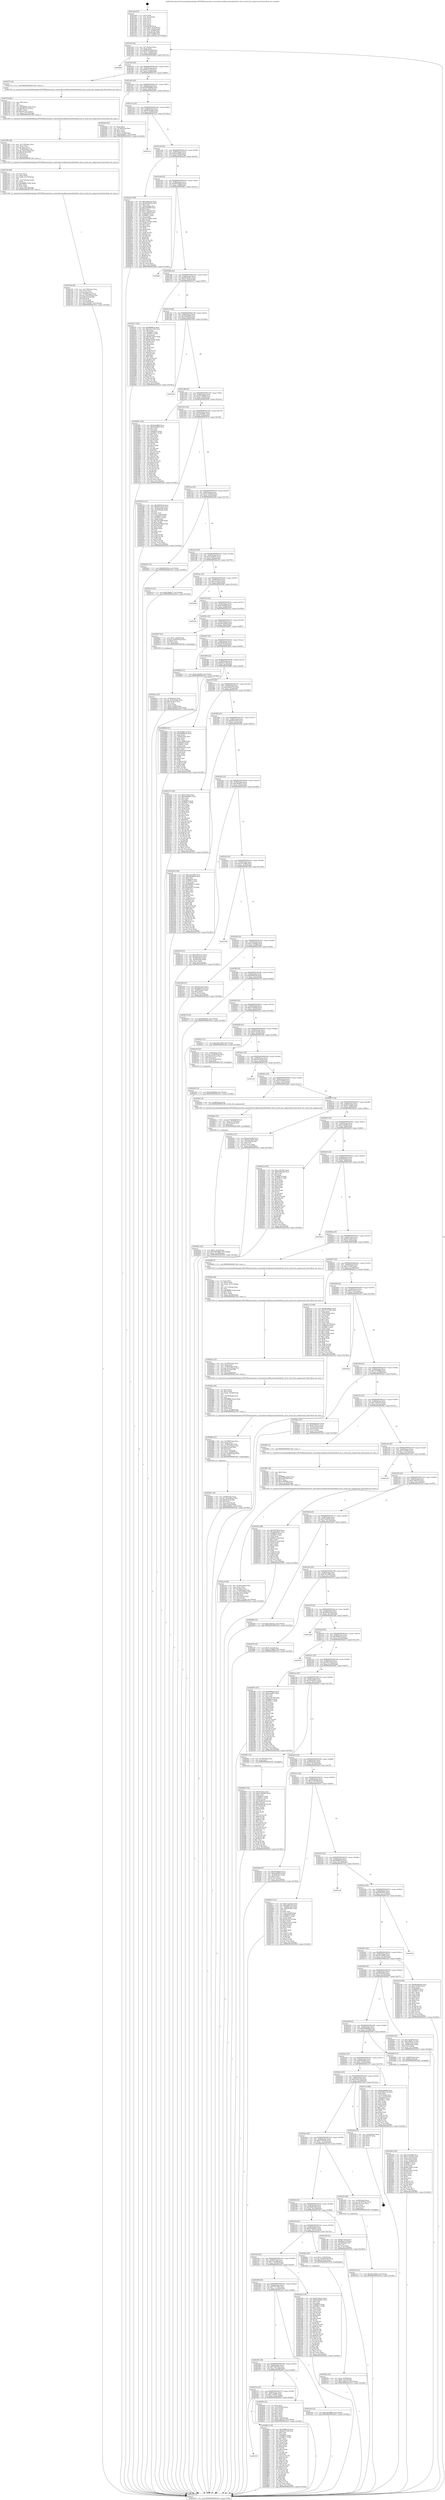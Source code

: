 digraph "0x401da0" {
  label = "0x401da0 (/mnt/c/Users/mathe/Desktop/tcc/POCII/binaries/extr_reactosdriversfilesystemsbtrfsbtrfs_drv.h_write_fcb_compressed_Final-ollvm.out::main(0))"
  labelloc = "t"
  node[shape=record]

  Entry [label="",width=0.3,height=0.3,shape=circle,fillcolor=black,style=filled]
  "0x401dcf" [label="{
     0x401dcf [26]\l
     | [instrs]\l
     &nbsp;&nbsp;0x401dcf \<+3\>: mov -0x7c(%rbp),%eax\l
     &nbsp;&nbsp;0x401dd2 \<+2\>: mov %eax,%ecx\l
     &nbsp;&nbsp;0x401dd4 \<+6\>: sub $0x80d75038,%ecx\l
     &nbsp;&nbsp;0x401dda \<+3\>: mov %eax,-0x80(%rbp)\l
     &nbsp;&nbsp;0x401ddd \<+6\>: mov %ecx,-0x84(%rbp)\l
     &nbsp;&nbsp;0x401de3 \<+6\>: je 0000000000402fbd \<main+0x121d\>\l
  }"]
  "0x402fbd" [label="{
     0x402fbd\l
  }", style=dashed]
  "0x401de9" [label="{
     0x401de9 [25]\l
     | [instrs]\l
     &nbsp;&nbsp;0x401de9 \<+5\>: jmp 0000000000401dee \<main+0x4e\>\l
     &nbsp;&nbsp;0x401dee \<+3\>: mov -0x80(%rbp),%eax\l
     &nbsp;&nbsp;0x401df1 \<+5\>: sub $0x84cec12f,%eax\l
     &nbsp;&nbsp;0x401df6 \<+6\>: mov %eax,-0x88(%rbp)\l
     &nbsp;&nbsp;0x401dfc \<+6\>: je 0000000000402753 \<main+0x9b3\>\l
  }"]
  Exit [label="",width=0.3,height=0.3,shape=circle,fillcolor=black,style=filled,peripheries=2]
  "0x402753" [label="{
     0x402753 [5]\l
     | [instrs]\l
     &nbsp;&nbsp;0x402753 \<+5\>: call 0000000000401160 \<next_i\>\l
     | [calls]\l
     &nbsp;&nbsp;0x401160 \{1\} (/mnt/c/Users/mathe/Desktop/tcc/POCII/binaries/extr_reactosdriversfilesystemsbtrfsbtrfs_drv.h_write_fcb_compressed_Final-ollvm.out::next_i)\l
  }"]
  "0x401e02" [label="{
     0x401e02 [25]\l
     | [instrs]\l
     &nbsp;&nbsp;0x401e02 \<+5\>: jmp 0000000000401e07 \<main+0x67\>\l
     &nbsp;&nbsp;0x401e07 \<+3\>: mov -0x80(%rbp),%eax\l
     &nbsp;&nbsp;0x401e0a \<+5\>: sub $0x8786d0b8,%eax\l
     &nbsp;&nbsp;0x401e0f \<+6\>: mov %eax,-0x8c(%rbp)\l
     &nbsp;&nbsp;0x401e15 \<+6\>: je 0000000000402e62 \<main+0x10c2\>\l
  }"]
  "0x402f0d" [label="{
     0x402f0d [152]\l
     | [instrs]\l
     &nbsp;&nbsp;0x402f0d \<+5\>: mov $0xf1c022c,%ecx\l
     &nbsp;&nbsp;0x402f12 \<+5\>: mov $0xe149c850,%edx\l
     &nbsp;&nbsp;0x402f17 \<+3\>: mov $0x1,%sil\l
     &nbsp;&nbsp;0x402f1a \<+8\>: mov 0x406074,%r8d\l
     &nbsp;&nbsp;0x402f22 \<+8\>: mov 0x40607c,%r9d\l
     &nbsp;&nbsp;0x402f2a \<+3\>: mov %r8d,%r10d\l
     &nbsp;&nbsp;0x402f2d \<+7\>: sub $0x444f67d3,%r10d\l
     &nbsp;&nbsp;0x402f34 \<+4\>: sub $0x1,%r10d\l
     &nbsp;&nbsp;0x402f38 \<+7\>: add $0x444f67d3,%r10d\l
     &nbsp;&nbsp;0x402f3f \<+4\>: imul %r10d,%r8d\l
     &nbsp;&nbsp;0x402f43 \<+4\>: and $0x1,%r8d\l
     &nbsp;&nbsp;0x402f47 \<+4\>: cmp $0x0,%r8d\l
     &nbsp;&nbsp;0x402f4b \<+4\>: sete %r11b\l
     &nbsp;&nbsp;0x402f4f \<+4\>: cmp $0xa,%r9d\l
     &nbsp;&nbsp;0x402f53 \<+3\>: setl %bl\l
     &nbsp;&nbsp;0x402f56 \<+3\>: mov %r11b,%r14b\l
     &nbsp;&nbsp;0x402f59 \<+4\>: xor $0xff,%r14b\l
     &nbsp;&nbsp;0x402f5d \<+3\>: mov %bl,%r15b\l
     &nbsp;&nbsp;0x402f60 \<+4\>: xor $0xff,%r15b\l
     &nbsp;&nbsp;0x402f64 \<+4\>: xor $0x1,%sil\l
     &nbsp;&nbsp;0x402f68 \<+3\>: mov %r14b,%r12b\l
     &nbsp;&nbsp;0x402f6b \<+4\>: and $0xff,%r12b\l
     &nbsp;&nbsp;0x402f6f \<+3\>: and %sil,%r11b\l
     &nbsp;&nbsp;0x402f72 \<+3\>: mov %r15b,%r13b\l
     &nbsp;&nbsp;0x402f75 \<+4\>: and $0xff,%r13b\l
     &nbsp;&nbsp;0x402f79 \<+3\>: and %sil,%bl\l
     &nbsp;&nbsp;0x402f7c \<+3\>: or %r11b,%r12b\l
     &nbsp;&nbsp;0x402f7f \<+3\>: or %bl,%r13b\l
     &nbsp;&nbsp;0x402f82 \<+3\>: xor %r13b,%r12b\l
     &nbsp;&nbsp;0x402f85 \<+3\>: or %r15b,%r14b\l
     &nbsp;&nbsp;0x402f88 \<+4\>: xor $0xff,%r14b\l
     &nbsp;&nbsp;0x402f8c \<+4\>: or $0x1,%sil\l
     &nbsp;&nbsp;0x402f90 \<+3\>: and %sil,%r14b\l
     &nbsp;&nbsp;0x402f93 \<+3\>: or %r14b,%r12b\l
     &nbsp;&nbsp;0x402f96 \<+4\>: test $0x1,%r12b\l
     &nbsp;&nbsp;0x402f9a \<+3\>: cmovne %edx,%ecx\l
     &nbsp;&nbsp;0x402f9d \<+3\>: mov %ecx,-0x7c(%rbp)\l
     &nbsp;&nbsp;0x402fa0 \<+5\>: jmp 0000000000403252 \<main+0x14b2\>\l
  }"]
  "0x402e62" [label="{
     0x402e62 [25]\l
     | [instrs]\l
     &nbsp;&nbsp;0x402e62 \<+2\>: xor %eax,%eax\l
     &nbsp;&nbsp;0x402e64 \<+3\>: mov -0x78(%rbp),%ecx\l
     &nbsp;&nbsp;0x402e67 \<+3\>: sub $0x1,%eax\l
     &nbsp;&nbsp;0x402e6a \<+2\>: sub %eax,%ecx\l
     &nbsp;&nbsp;0x402e6c \<+3\>: mov %ecx,-0x78(%rbp)\l
     &nbsp;&nbsp;0x402e6f \<+7\>: movl $0xc56ef817,-0x7c(%rbp)\l
     &nbsp;&nbsp;0x402e76 \<+5\>: jmp 0000000000403252 \<main+0x14b2\>\l
  }"]
  "0x401e1b" [label="{
     0x401e1b [25]\l
     | [instrs]\l
     &nbsp;&nbsp;0x401e1b \<+5\>: jmp 0000000000401e20 \<main+0x80\>\l
     &nbsp;&nbsp;0x401e20 \<+3\>: mov -0x80(%rbp),%eax\l
     &nbsp;&nbsp;0x401e23 \<+5\>: sub $0x881b624e,%eax\l
     &nbsp;&nbsp;0x401e28 \<+6\>: mov %eax,-0x90(%rbp)\l
     &nbsp;&nbsp;0x401e2e \<+6\>: je 00000000004031ee \<main+0x144e\>\l
  }"]
  "0x402e56" [label="{
     0x402e56 [12]\l
     | [instrs]\l
     &nbsp;&nbsp;0x402e56 \<+7\>: movl $0x8786d0b8,-0x7c(%rbp)\l
     &nbsp;&nbsp;0x402e5d \<+5\>: jmp 0000000000403252 \<main+0x14b2\>\l
  }"]
  "0x4031ee" [label="{
     0x4031ee\l
  }", style=dashed]
  "0x401e34" [label="{
     0x401e34 [25]\l
     | [instrs]\l
     &nbsp;&nbsp;0x401e34 \<+5\>: jmp 0000000000401e39 \<main+0x99\>\l
     &nbsp;&nbsp;0x401e39 \<+3\>: mov -0x80(%rbp),%eax\l
     &nbsp;&nbsp;0x401e3c \<+5\>: sub $0x8cbe965c,%eax\l
     &nbsp;&nbsp;0x401e41 \<+6\>: mov %eax,-0x94(%rbp)\l
     &nbsp;&nbsp;0x401e47 \<+6\>: je 0000000000402ad3 \<main+0xd33\>\l
  }"]
  "0x402c1f" [label="{
     0x402c1f [12]\l
     | [instrs]\l
     &nbsp;&nbsp;0x402c1f \<+7\>: movl $0x5da7d095,-0x7c(%rbp)\l
     &nbsp;&nbsp;0x402c26 \<+5\>: jmp 0000000000403252 \<main+0x14b2\>\l
  }"]
  "0x402ad3" [label="{
     0x402ad3 [165]\l
     | [instrs]\l
     &nbsp;&nbsp;0x402ad3 \<+5\>: mov $0xe3cb5cc4,%eax\l
     &nbsp;&nbsp;0x402ad8 \<+5\>: mov $0xd2929236,%ecx\l
     &nbsp;&nbsp;0x402add \<+2\>: mov $0x1,%dl\l
     &nbsp;&nbsp;0x402adf \<+3\>: mov -0x6c(%rbp),%esi\l
     &nbsp;&nbsp;0x402ae2 \<+6\>: sub $0xe53bf240,%esi\l
     &nbsp;&nbsp;0x402ae8 \<+3\>: add $0x1,%esi\l
     &nbsp;&nbsp;0x402aeb \<+6\>: add $0xe53bf240,%esi\l
     &nbsp;&nbsp;0x402af1 \<+3\>: mov %esi,-0x6c(%rbp)\l
     &nbsp;&nbsp;0x402af4 \<+7\>: mov 0x406074,%esi\l
     &nbsp;&nbsp;0x402afb \<+7\>: mov 0x40607c,%edi\l
     &nbsp;&nbsp;0x402b02 \<+3\>: mov %esi,%r8d\l
     &nbsp;&nbsp;0x402b05 \<+7\>: sub $0xa7a75db4,%r8d\l
     &nbsp;&nbsp;0x402b0c \<+4\>: sub $0x1,%r8d\l
     &nbsp;&nbsp;0x402b10 \<+7\>: add $0xa7a75db4,%r8d\l
     &nbsp;&nbsp;0x402b17 \<+4\>: imul %r8d,%esi\l
     &nbsp;&nbsp;0x402b1b \<+3\>: and $0x1,%esi\l
     &nbsp;&nbsp;0x402b1e \<+3\>: cmp $0x0,%esi\l
     &nbsp;&nbsp;0x402b21 \<+4\>: sete %r9b\l
     &nbsp;&nbsp;0x402b25 \<+3\>: cmp $0xa,%edi\l
     &nbsp;&nbsp;0x402b28 \<+4\>: setl %r10b\l
     &nbsp;&nbsp;0x402b2c \<+3\>: mov %r9b,%r11b\l
     &nbsp;&nbsp;0x402b2f \<+4\>: xor $0xff,%r11b\l
     &nbsp;&nbsp;0x402b33 \<+3\>: mov %r10b,%bl\l
     &nbsp;&nbsp;0x402b36 \<+3\>: xor $0xff,%bl\l
     &nbsp;&nbsp;0x402b39 \<+3\>: xor $0x0,%dl\l
     &nbsp;&nbsp;0x402b3c \<+3\>: mov %r11b,%r14b\l
     &nbsp;&nbsp;0x402b3f \<+4\>: and $0x0,%r14b\l
     &nbsp;&nbsp;0x402b43 \<+3\>: and %dl,%r9b\l
     &nbsp;&nbsp;0x402b46 \<+3\>: mov %bl,%r15b\l
     &nbsp;&nbsp;0x402b49 \<+4\>: and $0x0,%r15b\l
     &nbsp;&nbsp;0x402b4d \<+3\>: and %dl,%r10b\l
     &nbsp;&nbsp;0x402b50 \<+3\>: or %r9b,%r14b\l
     &nbsp;&nbsp;0x402b53 \<+3\>: or %r10b,%r15b\l
     &nbsp;&nbsp;0x402b56 \<+3\>: xor %r15b,%r14b\l
     &nbsp;&nbsp;0x402b59 \<+3\>: or %bl,%r11b\l
     &nbsp;&nbsp;0x402b5c \<+4\>: xor $0xff,%r11b\l
     &nbsp;&nbsp;0x402b60 \<+3\>: or $0x0,%dl\l
     &nbsp;&nbsp;0x402b63 \<+3\>: and %dl,%r11b\l
     &nbsp;&nbsp;0x402b66 \<+3\>: or %r11b,%r14b\l
     &nbsp;&nbsp;0x402b69 \<+4\>: test $0x1,%r14b\l
     &nbsp;&nbsp;0x402b6d \<+3\>: cmovne %ecx,%eax\l
     &nbsp;&nbsp;0x402b70 \<+3\>: mov %eax,-0x7c(%rbp)\l
     &nbsp;&nbsp;0x402b73 \<+5\>: jmp 0000000000403252 \<main+0x14b2\>\l
  }"]
  "0x401e4d" [label="{
     0x401e4d [25]\l
     | [instrs]\l
     &nbsp;&nbsp;0x401e4d \<+5\>: jmp 0000000000401e52 \<main+0xb2\>\l
     &nbsp;&nbsp;0x401e52 \<+3\>: mov -0x80(%rbp),%eax\l
     &nbsp;&nbsp;0x401e55 \<+5\>: sub $0x947b82b5,%eax\l
     &nbsp;&nbsp;0x401e5a \<+6\>: mov %eax,-0x98(%rbp)\l
     &nbsp;&nbsp;0x401e60 \<+6\>: je 0000000000402fb1 \<main+0x1211\>\l
  }"]
  "0x402bd1" [label="{
     0x402bd1 [25]\l
     | [instrs]\l
     &nbsp;&nbsp;0x402bd1 \<+7\>: movl $0x0,-0x74(%rbp)\l
     &nbsp;&nbsp;0x402bd8 \<+7\>: movl $0x10678f86,-0x7c(%rbp)\l
     &nbsp;&nbsp;0x402bdf \<+6\>: mov %eax,-0x190(%rbp)\l
     &nbsp;&nbsp;0x402be5 \<+5\>: jmp 0000000000403252 \<main+0x14b2\>\l
  }"]
  "0x402fb1" [label="{
     0x402fb1\l
  }", style=dashed]
  "0x401e66" [label="{
     0x401e66 [25]\l
     | [instrs]\l
     &nbsp;&nbsp;0x401e66 \<+5\>: jmp 0000000000401e6b \<main+0xcb\>\l
     &nbsp;&nbsp;0x401e6b \<+3\>: mov -0x80(%rbp),%eax\l
     &nbsp;&nbsp;0x401e6e \<+5\>: sub $0x94a83241,%eax\l
     &nbsp;&nbsp;0x401e73 \<+6\>: mov %eax,-0x9c(%rbp)\l
     &nbsp;&nbsp;0x401e79 \<+6\>: je 0000000000402cf7 \<main+0xf57\>\l
  }"]
  "0x402bba" [label="{
     0x402bba [23]\l
     | [instrs]\l
     &nbsp;&nbsp;0x402bba \<+10\>: movabs $0x4040b6,%rdi\l
     &nbsp;&nbsp;0x402bc4 \<+3\>: mov %eax,-0x70(%rbp)\l
     &nbsp;&nbsp;0x402bc7 \<+3\>: mov -0x70(%rbp),%esi\l
     &nbsp;&nbsp;0x402bca \<+2\>: mov $0x0,%al\l
     &nbsp;&nbsp;0x402bcc \<+5\>: call 0000000000401040 \<printf@plt\>\l
     | [calls]\l
     &nbsp;&nbsp;0x401040 \{1\} (unknown)\l
  }"]
  "0x402cf7" [label="{
     0x402cf7 [144]\l
     | [instrs]\l
     &nbsp;&nbsp;0x402cf7 \<+5\>: mov $0x88900ae,%eax\l
     &nbsp;&nbsp;0x402cfc \<+5\>: mov $0x32b17ee6,%ecx\l
     &nbsp;&nbsp;0x402d01 \<+2\>: mov $0x1,%dl\l
     &nbsp;&nbsp;0x402d03 \<+7\>: mov 0x406074,%esi\l
     &nbsp;&nbsp;0x402d0a \<+7\>: mov 0x40607c,%edi\l
     &nbsp;&nbsp;0x402d11 \<+3\>: mov %esi,%r8d\l
     &nbsp;&nbsp;0x402d14 \<+7\>: add $0x8d73a4f5,%r8d\l
     &nbsp;&nbsp;0x402d1b \<+4\>: sub $0x1,%r8d\l
     &nbsp;&nbsp;0x402d1f \<+7\>: sub $0x8d73a4f5,%r8d\l
     &nbsp;&nbsp;0x402d26 \<+4\>: imul %r8d,%esi\l
     &nbsp;&nbsp;0x402d2a \<+3\>: and $0x1,%esi\l
     &nbsp;&nbsp;0x402d2d \<+3\>: cmp $0x0,%esi\l
     &nbsp;&nbsp;0x402d30 \<+4\>: sete %r9b\l
     &nbsp;&nbsp;0x402d34 \<+3\>: cmp $0xa,%edi\l
     &nbsp;&nbsp;0x402d37 \<+4\>: setl %r10b\l
     &nbsp;&nbsp;0x402d3b \<+3\>: mov %r9b,%r11b\l
     &nbsp;&nbsp;0x402d3e \<+4\>: xor $0xff,%r11b\l
     &nbsp;&nbsp;0x402d42 \<+3\>: mov %r10b,%bl\l
     &nbsp;&nbsp;0x402d45 \<+3\>: xor $0xff,%bl\l
     &nbsp;&nbsp;0x402d48 \<+3\>: xor $0x1,%dl\l
     &nbsp;&nbsp;0x402d4b \<+3\>: mov %r11b,%r14b\l
     &nbsp;&nbsp;0x402d4e \<+4\>: and $0xff,%r14b\l
     &nbsp;&nbsp;0x402d52 \<+3\>: and %dl,%r9b\l
     &nbsp;&nbsp;0x402d55 \<+3\>: mov %bl,%r15b\l
     &nbsp;&nbsp;0x402d58 \<+4\>: and $0xff,%r15b\l
     &nbsp;&nbsp;0x402d5c \<+3\>: and %dl,%r10b\l
     &nbsp;&nbsp;0x402d5f \<+3\>: or %r9b,%r14b\l
     &nbsp;&nbsp;0x402d62 \<+3\>: or %r10b,%r15b\l
     &nbsp;&nbsp;0x402d65 \<+3\>: xor %r15b,%r14b\l
     &nbsp;&nbsp;0x402d68 \<+3\>: or %bl,%r11b\l
     &nbsp;&nbsp;0x402d6b \<+4\>: xor $0xff,%r11b\l
     &nbsp;&nbsp;0x402d6f \<+3\>: or $0x1,%dl\l
     &nbsp;&nbsp;0x402d72 \<+3\>: and %dl,%r11b\l
     &nbsp;&nbsp;0x402d75 \<+3\>: or %r11b,%r14b\l
     &nbsp;&nbsp;0x402d78 \<+4\>: test $0x1,%r14b\l
     &nbsp;&nbsp;0x402d7c \<+3\>: cmovne %ecx,%eax\l
     &nbsp;&nbsp;0x402d7f \<+3\>: mov %eax,-0x7c(%rbp)\l
     &nbsp;&nbsp;0x402d82 \<+5\>: jmp 0000000000403252 \<main+0x14b2\>\l
  }"]
  "0x401e7f" [label="{
     0x401e7f [25]\l
     | [instrs]\l
     &nbsp;&nbsp;0x401e7f \<+5\>: jmp 0000000000401e84 \<main+0xe4\>\l
     &nbsp;&nbsp;0x401e84 \<+3\>: mov -0x80(%rbp),%eax\l
     &nbsp;&nbsp;0x401e87 \<+5\>: sub $0x9ada8bf6,%eax\l
     &nbsp;&nbsp;0x401e8c \<+6\>: mov %eax,-0xa0(%rbp)\l
     &nbsp;&nbsp;0x401e92 \<+6\>: je 000000000040324b \<main+0x14ab\>\l
  }"]
  "0x402a1f" [label="{
     0x402a1f [46]\l
     | [instrs]\l
     &nbsp;&nbsp;0x402a1f \<+6\>: mov -0x18c(%rbp),%ecx\l
     &nbsp;&nbsp;0x402a25 \<+3\>: imul %eax,%ecx\l
     &nbsp;&nbsp;0x402a28 \<+3\>: movslq %ecx,%rsi\l
     &nbsp;&nbsp;0x402a2b \<+4\>: mov -0x58(%rbp),%rdi\l
     &nbsp;&nbsp;0x402a2f \<+4\>: movslq -0x5c(%rbp),%r8\l
     &nbsp;&nbsp;0x402a33 \<+4\>: imul $0x18,%r8,%r8\l
     &nbsp;&nbsp;0x402a37 \<+3\>: add %r8,%rdi\l
     &nbsp;&nbsp;0x402a3a \<+4\>: mov 0x10(%rdi),%rdi\l
     &nbsp;&nbsp;0x402a3e \<+3\>: mov %rsi,(%rdi)\l
     &nbsp;&nbsp;0x402a41 \<+7\>: movl $0x71aeaef9,-0x7c(%rbp)\l
     &nbsp;&nbsp;0x402a48 \<+5\>: jmp 0000000000403252 \<main+0x14b2\>\l
  }"]
  "0x40324b" [label="{
     0x40324b\l
  }", style=dashed]
  "0x401e98" [label="{
     0x401e98 [25]\l
     | [instrs]\l
     &nbsp;&nbsp;0x401e98 \<+5\>: jmp 0000000000401e9d \<main+0xfd\>\l
     &nbsp;&nbsp;0x401e9d \<+3\>: mov -0x80(%rbp),%eax\l
     &nbsp;&nbsp;0x401ea0 \<+5\>: sub $0xa6c78806,%eax\l
     &nbsp;&nbsp;0x401ea5 \<+6\>: mov %eax,-0xa4(%rbp)\l
     &nbsp;&nbsp;0x401eab \<+6\>: je 000000000040308c \<main+0x12ec\>\l
  }"]
  "0x4029f7" [label="{
     0x4029f7 [40]\l
     | [instrs]\l
     &nbsp;&nbsp;0x4029f7 \<+5\>: mov $0x2,%ecx\l
     &nbsp;&nbsp;0x4029fc \<+1\>: cltd\l
     &nbsp;&nbsp;0x4029fd \<+2\>: idiv %ecx\l
     &nbsp;&nbsp;0x4029ff \<+6\>: imul $0xfffffffe,%edx,%ecx\l
     &nbsp;&nbsp;0x402a05 \<+6\>: sub $0x1ed4789d,%ecx\l
     &nbsp;&nbsp;0x402a0b \<+3\>: add $0x1,%ecx\l
     &nbsp;&nbsp;0x402a0e \<+6\>: add $0x1ed4789d,%ecx\l
     &nbsp;&nbsp;0x402a14 \<+6\>: mov %ecx,-0x18c(%rbp)\l
     &nbsp;&nbsp;0x402a1a \<+5\>: call 0000000000401160 \<next_i\>\l
     | [calls]\l
     &nbsp;&nbsp;0x401160 \{1\} (/mnt/c/Users/mathe/Desktop/tcc/POCII/binaries/extr_reactosdriversfilesystemsbtrfsbtrfs_drv.h_write_fcb_compressed_Final-ollvm.out::next_i)\l
  }"]
  "0x40308c" [label="{
     0x40308c [134]\l
     | [instrs]\l
     &nbsp;&nbsp;0x40308c \<+5\>: mov $0x9ada8bf6,%eax\l
     &nbsp;&nbsp;0x403091 \<+5\>: mov $0x618ebfbf,%ecx\l
     &nbsp;&nbsp;0x403096 \<+2\>: mov $0x1,%dl\l
     &nbsp;&nbsp;0x403098 \<+2\>: xor %esi,%esi\l
     &nbsp;&nbsp;0x40309a \<+7\>: mov 0x406074,%edi\l
     &nbsp;&nbsp;0x4030a1 \<+8\>: mov 0x40607c,%r8d\l
     &nbsp;&nbsp;0x4030a9 \<+3\>: sub $0x1,%esi\l
     &nbsp;&nbsp;0x4030ac \<+3\>: mov %edi,%r9d\l
     &nbsp;&nbsp;0x4030af \<+3\>: add %esi,%r9d\l
     &nbsp;&nbsp;0x4030b2 \<+4\>: imul %r9d,%edi\l
     &nbsp;&nbsp;0x4030b6 \<+3\>: and $0x1,%edi\l
     &nbsp;&nbsp;0x4030b9 \<+3\>: cmp $0x0,%edi\l
     &nbsp;&nbsp;0x4030bc \<+4\>: sete %r10b\l
     &nbsp;&nbsp;0x4030c0 \<+4\>: cmp $0xa,%r8d\l
     &nbsp;&nbsp;0x4030c4 \<+4\>: setl %r11b\l
     &nbsp;&nbsp;0x4030c8 \<+3\>: mov %r10b,%bl\l
     &nbsp;&nbsp;0x4030cb \<+3\>: xor $0xff,%bl\l
     &nbsp;&nbsp;0x4030ce \<+3\>: mov %r11b,%r14b\l
     &nbsp;&nbsp;0x4030d1 \<+4\>: xor $0xff,%r14b\l
     &nbsp;&nbsp;0x4030d5 \<+3\>: xor $0x0,%dl\l
     &nbsp;&nbsp;0x4030d8 \<+3\>: mov %bl,%r15b\l
     &nbsp;&nbsp;0x4030db \<+4\>: and $0x0,%r15b\l
     &nbsp;&nbsp;0x4030df \<+3\>: and %dl,%r10b\l
     &nbsp;&nbsp;0x4030e2 \<+3\>: mov %r14b,%r12b\l
     &nbsp;&nbsp;0x4030e5 \<+4\>: and $0x0,%r12b\l
     &nbsp;&nbsp;0x4030e9 \<+3\>: and %dl,%r11b\l
     &nbsp;&nbsp;0x4030ec \<+3\>: or %r10b,%r15b\l
     &nbsp;&nbsp;0x4030ef \<+3\>: or %r11b,%r12b\l
     &nbsp;&nbsp;0x4030f2 \<+3\>: xor %r12b,%r15b\l
     &nbsp;&nbsp;0x4030f5 \<+3\>: or %r14b,%bl\l
     &nbsp;&nbsp;0x4030f8 \<+3\>: xor $0xff,%bl\l
     &nbsp;&nbsp;0x4030fb \<+3\>: or $0x0,%dl\l
     &nbsp;&nbsp;0x4030fe \<+2\>: and %dl,%bl\l
     &nbsp;&nbsp;0x403100 \<+3\>: or %bl,%r15b\l
     &nbsp;&nbsp;0x403103 \<+4\>: test $0x1,%r15b\l
     &nbsp;&nbsp;0x403107 \<+3\>: cmovne %ecx,%eax\l
     &nbsp;&nbsp;0x40310a \<+3\>: mov %eax,-0x7c(%rbp)\l
     &nbsp;&nbsp;0x40310d \<+5\>: jmp 0000000000403252 \<main+0x14b2\>\l
  }"]
  "0x401eb1" [label="{
     0x401eb1 [25]\l
     | [instrs]\l
     &nbsp;&nbsp;0x401eb1 \<+5\>: jmp 0000000000401eb6 \<main+0x116\>\l
     &nbsp;&nbsp;0x401eb6 \<+3\>: mov -0x80(%rbp),%eax\l
     &nbsp;&nbsp;0x401eb9 \<+5\>: sub $0xaa8a4661,%eax\l
     &nbsp;&nbsp;0x401ebe \<+6\>: mov %eax,-0xa8(%rbp)\l
     &nbsp;&nbsp;0x401ec4 \<+6\>: je 000000000040257d \<main+0x7dd\>\l
  }"]
  "0x4029b1" [label="{
     0x4029b1 [38]\l
     | [instrs]\l
     &nbsp;&nbsp;0x4029b1 \<+4\>: mov -0x58(%rbp),%rdi\l
     &nbsp;&nbsp;0x4029b5 \<+4\>: movslq -0x5c(%rbp),%r8\l
     &nbsp;&nbsp;0x4029b9 \<+4\>: imul $0x18,%r8,%r8\l
     &nbsp;&nbsp;0x4029bd \<+3\>: add %r8,%rdi\l
     &nbsp;&nbsp;0x4029c0 \<+4\>: mov %rax,0x10(%rdi)\l
     &nbsp;&nbsp;0x4029c4 \<+7\>: movl $0x0,-0x6c(%rbp)\l
     &nbsp;&nbsp;0x4029cb \<+7\>: movl $0x5f65df22,-0x7c(%rbp)\l
     &nbsp;&nbsp;0x4029d2 \<+5\>: jmp 0000000000403252 \<main+0x14b2\>\l
  }"]
  "0x40257d" [label="{
     0x40257d [111]\l
     | [instrs]\l
     &nbsp;&nbsp;0x40257d \<+5\>: mov $0x5687fd19,%eax\l
     &nbsp;&nbsp;0x402582 \<+5\>: mov $0xf615ebd5,%ecx\l
     &nbsp;&nbsp;0x402587 \<+3\>: mov -0x5c(%rbp),%edx\l
     &nbsp;&nbsp;0x40258a \<+3\>: cmp -0x50(%rbp),%edx\l
     &nbsp;&nbsp;0x40258d \<+4\>: setl %sil\l
     &nbsp;&nbsp;0x402591 \<+4\>: and $0x1,%sil\l
     &nbsp;&nbsp;0x402595 \<+4\>: mov %sil,-0x2e(%rbp)\l
     &nbsp;&nbsp;0x402599 \<+7\>: mov 0x406074,%edx\l
     &nbsp;&nbsp;0x4025a0 \<+7\>: mov 0x40607c,%edi\l
     &nbsp;&nbsp;0x4025a7 \<+3\>: mov %edx,%r8d\l
     &nbsp;&nbsp;0x4025aa \<+7\>: sub $0x74cf76b8,%r8d\l
     &nbsp;&nbsp;0x4025b1 \<+4\>: sub $0x1,%r8d\l
     &nbsp;&nbsp;0x4025b5 \<+7\>: add $0x74cf76b8,%r8d\l
     &nbsp;&nbsp;0x4025bc \<+4\>: imul %r8d,%edx\l
     &nbsp;&nbsp;0x4025c0 \<+3\>: and $0x1,%edx\l
     &nbsp;&nbsp;0x4025c3 \<+3\>: cmp $0x0,%edx\l
     &nbsp;&nbsp;0x4025c6 \<+4\>: sete %sil\l
     &nbsp;&nbsp;0x4025ca \<+3\>: cmp $0xa,%edi\l
     &nbsp;&nbsp;0x4025cd \<+4\>: setl %r9b\l
     &nbsp;&nbsp;0x4025d1 \<+3\>: mov %sil,%r10b\l
     &nbsp;&nbsp;0x4025d4 \<+3\>: and %r9b,%r10b\l
     &nbsp;&nbsp;0x4025d7 \<+3\>: xor %r9b,%sil\l
     &nbsp;&nbsp;0x4025da \<+3\>: or %sil,%r10b\l
     &nbsp;&nbsp;0x4025dd \<+4\>: test $0x1,%r10b\l
     &nbsp;&nbsp;0x4025e1 \<+3\>: cmovne %ecx,%eax\l
     &nbsp;&nbsp;0x4025e4 \<+3\>: mov %eax,-0x7c(%rbp)\l
     &nbsp;&nbsp;0x4025e7 \<+5\>: jmp 0000000000403252 \<main+0x14b2\>\l
  }"]
  "0x401eca" [label="{
     0x401eca [25]\l
     | [instrs]\l
     &nbsp;&nbsp;0x401eca \<+5\>: jmp 0000000000401ecf \<main+0x12f\>\l
     &nbsp;&nbsp;0x401ecf \<+3\>: mov -0x80(%rbp),%eax\l
     &nbsp;&nbsp;0x401ed2 \<+5\>: sub $0xac33d544,%eax\l
     &nbsp;&nbsp;0x401ed7 \<+6\>: mov %eax,-0xac(%rbp)\l
     &nbsp;&nbsp;0x401edd \<+6\>: je 00000000004024d3 \<main+0x733\>\l
  }"]
  "0x402982" [label="{
     0x402982 [47]\l
     | [instrs]\l
     &nbsp;&nbsp;0x402982 \<+6\>: mov -0x188(%rbp),%ecx\l
     &nbsp;&nbsp;0x402988 \<+3\>: imul %eax,%ecx\l
     &nbsp;&nbsp;0x40298b \<+4\>: mov -0x58(%rbp),%rdi\l
     &nbsp;&nbsp;0x40298f \<+4\>: movslq -0x5c(%rbp),%r8\l
     &nbsp;&nbsp;0x402993 \<+4\>: imul $0x18,%r8,%r8\l
     &nbsp;&nbsp;0x402997 \<+3\>: add %r8,%rdi\l
     &nbsp;&nbsp;0x40299a \<+3\>: mov %ecx,0xc(%rdi)\l
     &nbsp;&nbsp;0x40299d \<+7\>: movl $0x1,-0x68(%rbp)\l
     &nbsp;&nbsp;0x4029a4 \<+4\>: movslq -0x68(%rbp),%rdi\l
     &nbsp;&nbsp;0x4029a8 \<+4\>: shl $0x3,%rdi\l
     &nbsp;&nbsp;0x4029ac \<+5\>: call 0000000000401050 \<malloc@plt\>\l
     | [calls]\l
     &nbsp;&nbsp;0x401050 \{1\} (unknown)\l
  }"]
  "0x4024d3" [label="{
     0x4024d3 [12]\l
     | [instrs]\l
     &nbsp;&nbsp;0x4024d3 \<+7\>: movl $0x40f1b52e,-0x7c(%rbp)\l
     &nbsp;&nbsp;0x4024da \<+5\>: jmp 0000000000403252 \<main+0x14b2\>\l
  }"]
  "0x401ee3" [label="{
     0x401ee3 [25]\l
     | [instrs]\l
     &nbsp;&nbsp;0x401ee3 \<+5\>: jmp 0000000000401ee8 \<main+0x148\>\l
     &nbsp;&nbsp;0x401ee8 \<+3\>: mov -0x80(%rbp),%eax\l
     &nbsp;&nbsp;0x401eeb \<+5\>: sub $0xacbef97b,%eax\l
     &nbsp;&nbsp;0x401ef0 \<+6\>: mov %eax,-0xb0(%rbp)\l
     &nbsp;&nbsp;0x401ef6 \<+6\>: je 0000000000402e14 \<main+0x1074\>\l
  }"]
  "0x40294a" [label="{
     0x40294a [56]\l
     | [instrs]\l
     &nbsp;&nbsp;0x40294a \<+2\>: xor %ecx,%ecx\l
     &nbsp;&nbsp;0x40294c \<+5\>: mov $0x2,%edx\l
     &nbsp;&nbsp;0x402951 \<+6\>: mov %edx,-0x184(%rbp)\l
     &nbsp;&nbsp;0x402957 \<+1\>: cltd\l
     &nbsp;&nbsp;0x402958 \<+6\>: mov -0x184(%rbp),%esi\l
     &nbsp;&nbsp;0x40295e \<+2\>: idiv %esi\l
     &nbsp;&nbsp;0x402960 \<+6\>: imul $0xfffffffe,%edx,%edx\l
     &nbsp;&nbsp;0x402966 \<+3\>: mov %ecx,%r9d\l
     &nbsp;&nbsp;0x402969 \<+3\>: sub %edx,%r9d\l
     &nbsp;&nbsp;0x40296c \<+2\>: mov %ecx,%edx\l
     &nbsp;&nbsp;0x40296e \<+3\>: sub $0x1,%edx\l
     &nbsp;&nbsp;0x402971 \<+3\>: add %edx,%r9d\l
     &nbsp;&nbsp;0x402974 \<+3\>: sub %r9d,%ecx\l
     &nbsp;&nbsp;0x402977 \<+6\>: mov %ecx,-0x188(%rbp)\l
     &nbsp;&nbsp;0x40297d \<+5\>: call 0000000000401160 \<next_i\>\l
     | [calls]\l
     &nbsp;&nbsp;0x401160 \{1\} (/mnt/c/Users/mathe/Desktop/tcc/POCII/binaries/extr_reactosdriversfilesystemsbtrfsbtrfs_drv.h_write_fcb_compressed_Final-ollvm.out::next_i)\l
  }"]
  "0x402e14" [label="{
     0x402e14 [12]\l
     | [instrs]\l
     &nbsp;&nbsp;0x402e14 \<+7\>: movl $0xc56ef817,-0x7c(%rbp)\l
     &nbsp;&nbsp;0x402e1b \<+5\>: jmp 0000000000403252 \<main+0x14b2\>\l
  }"]
  "0x401efc" [label="{
     0x401efc [25]\l
     | [instrs]\l
     &nbsp;&nbsp;0x401efc \<+5\>: jmp 0000000000401f01 \<main+0x161\>\l
     &nbsp;&nbsp;0x401f01 \<+3\>: mov -0x80(%rbp),%eax\l
     &nbsp;&nbsp;0x401f04 \<+5\>: sub $0xb2cf22c5,%eax\l
     &nbsp;&nbsp;0x401f09 \<+6\>: mov %eax,-0xb4(%rbp)\l
     &nbsp;&nbsp;0x401f0f \<+6\>: je 000000000040306d \<main+0x12cd\>\l
  }"]
  "0x40292a" [label="{
     0x40292a [32]\l
     | [instrs]\l
     &nbsp;&nbsp;0x40292a \<+6\>: mov -0x180(%rbp),%ecx\l
     &nbsp;&nbsp;0x402930 \<+3\>: imul %eax,%ecx\l
     &nbsp;&nbsp;0x402933 \<+4\>: mov -0x58(%rbp),%rdi\l
     &nbsp;&nbsp;0x402937 \<+4\>: movslq -0x5c(%rbp),%r8\l
     &nbsp;&nbsp;0x40293b \<+4\>: imul $0x18,%r8,%r8\l
     &nbsp;&nbsp;0x40293f \<+3\>: add %r8,%rdi\l
     &nbsp;&nbsp;0x402942 \<+3\>: mov %ecx,0x8(%rdi)\l
     &nbsp;&nbsp;0x402945 \<+5\>: call 0000000000401160 \<next_i\>\l
     | [calls]\l
     &nbsp;&nbsp;0x401160 \{1\} (/mnt/c/Users/mathe/Desktop/tcc/POCII/binaries/extr_reactosdriversfilesystemsbtrfsbtrfs_drv.h_write_fcb_compressed_Final-ollvm.out::next_i)\l
  }"]
  "0x40306d" [label="{
     0x40306d\l
  }", style=dashed]
  "0x401f15" [label="{
     0x401f15 [25]\l
     | [instrs]\l
     &nbsp;&nbsp;0x401f15 \<+5\>: jmp 0000000000401f1a \<main+0x17a\>\l
     &nbsp;&nbsp;0x401f1a \<+3\>: mov -0x80(%rbp),%eax\l
     &nbsp;&nbsp;0x401f1d \<+5\>: sub $0xb3fe0fbd,%eax\l
     &nbsp;&nbsp;0x401f22 \<+6\>: mov %eax,-0xb8(%rbp)\l
     &nbsp;&nbsp;0x401f28 \<+6\>: je 000000000040323a \<main+0x149a\>\l
  }"]
  "0x4028fe" [label="{
     0x4028fe [44]\l
     | [instrs]\l
     &nbsp;&nbsp;0x4028fe \<+2\>: xor %ecx,%ecx\l
     &nbsp;&nbsp;0x402900 \<+5\>: mov $0x2,%edx\l
     &nbsp;&nbsp;0x402905 \<+6\>: mov %edx,-0x17c(%rbp)\l
     &nbsp;&nbsp;0x40290b \<+1\>: cltd\l
     &nbsp;&nbsp;0x40290c \<+6\>: mov -0x17c(%rbp),%esi\l
     &nbsp;&nbsp;0x402912 \<+2\>: idiv %esi\l
     &nbsp;&nbsp;0x402914 \<+6\>: imul $0xfffffffe,%edx,%edx\l
     &nbsp;&nbsp;0x40291a \<+3\>: sub $0x1,%ecx\l
     &nbsp;&nbsp;0x40291d \<+2\>: sub %ecx,%edx\l
     &nbsp;&nbsp;0x40291f \<+6\>: mov %edx,-0x180(%rbp)\l
     &nbsp;&nbsp;0x402925 \<+5\>: call 0000000000401160 \<next_i\>\l
     | [calls]\l
     &nbsp;&nbsp;0x401160 \{1\} (/mnt/c/Users/mathe/Desktop/tcc/POCII/binaries/extr_reactosdriversfilesystemsbtrfsbtrfs_drv.h_write_fcb_compressed_Final-ollvm.out::next_i)\l
  }"]
  "0x40323a" [label="{
     0x40323a\l
  }", style=dashed]
  "0x401f2e" [label="{
     0x401f2e [25]\l
     | [instrs]\l
     &nbsp;&nbsp;0x401f2e \<+5\>: jmp 0000000000401f33 \<main+0x193\>\l
     &nbsp;&nbsp;0x401f33 \<+3\>: mov -0x80(%rbp),%eax\l
     &nbsp;&nbsp;0x401f36 \<+5\>: sub $0xb4a3ddbd,%eax\l
     &nbsp;&nbsp;0x401f3b \<+6\>: mov %eax,-0xbc(%rbp)\l
     &nbsp;&nbsp;0x401f41 \<+6\>: je 0000000000402607 \<main+0x867\>\l
  }"]
  "0x402393" [label="{
     0x402393\l
  }", style=dashed]
  "0x402607" [label="{
     0x402607 [23]\l
     | [instrs]\l
     &nbsp;&nbsp;0x402607 \<+7\>: movl $0x1,-0x60(%rbp)\l
     &nbsp;&nbsp;0x40260e \<+4\>: movslq -0x60(%rbp),%rax\l
     &nbsp;&nbsp;0x402612 \<+4\>: shl $0x4,%rax\l
     &nbsp;&nbsp;0x402616 \<+3\>: mov %rax,%rdi\l
     &nbsp;&nbsp;0x402619 \<+5\>: call 0000000000401050 \<malloc@plt\>\l
     | [calls]\l
     &nbsp;&nbsp;0x401050 \{1\} (unknown)\l
  }"]
  "0x401f47" [label="{
     0x401f47 [25]\l
     | [instrs]\l
     &nbsp;&nbsp;0x401f47 \<+5\>: jmp 0000000000401f4c \<main+0x1ac\>\l
     &nbsp;&nbsp;0x401f4c \<+3\>: mov -0x80(%rbp),%eax\l
     &nbsp;&nbsp;0x401f4f \<+5\>: sub $0xb9b80e2b,%eax\l
     &nbsp;&nbsp;0x401f54 \<+6\>: mov %eax,-0xc0(%rbp)\l
     &nbsp;&nbsp;0x401f5a \<+6\>: je 00000000004028ed \<main+0xb4d\>\l
  }"]
  "0x402802" [label="{
     0x402802 [134]\l
     | [instrs]\l
     &nbsp;&nbsp;0x402802 \<+5\>: mov $0x458f8a14,%eax\l
     &nbsp;&nbsp;0x402807 \<+5\>: mov $0xbb27c1f8,%ecx\l
     &nbsp;&nbsp;0x40280c \<+2\>: mov $0x1,%dl\l
     &nbsp;&nbsp;0x40280e \<+2\>: xor %esi,%esi\l
     &nbsp;&nbsp;0x402810 \<+7\>: mov 0x406074,%edi\l
     &nbsp;&nbsp;0x402817 \<+8\>: mov 0x40607c,%r8d\l
     &nbsp;&nbsp;0x40281f \<+3\>: sub $0x1,%esi\l
     &nbsp;&nbsp;0x402822 \<+3\>: mov %edi,%r9d\l
     &nbsp;&nbsp;0x402825 \<+3\>: add %esi,%r9d\l
     &nbsp;&nbsp;0x402828 \<+4\>: imul %r9d,%edi\l
     &nbsp;&nbsp;0x40282c \<+3\>: and $0x1,%edi\l
     &nbsp;&nbsp;0x40282f \<+3\>: cmp $0x0,%edi\l
     &nbsp;&nbsp;0x402832 \<+4\>: sete %r10b\l
     &nbsp;&nbsp;0x402836 \<+4\>: cmp $0xa,%r8d\l
     &nbsp;&nbsp;0x40283a \<+4\>: setl %r11b\l
     &nbsp;&nbsp;0x40283e \<+3\>: mov %r10b,%bl\l
     &nbsp;&nbsp;0x402841 \<+3\>: xor $0xff,%bl\l
     &nbsp;&nbsp;0x402844 \<+3\>: mov %r11b,%r14b\l
     &nbsp;&nbsp;0x402847 \<+4\>: xor $0xff,%r14b\l
     &nbsp;&nbsp;0x40284b \<+3\>: xor $0x0,%dl\l
     &nbsp;&nbsp;0x40284e \<+3\>: mov %bl,%r15b\l
     &nbsp;&nbsp;0x402851 \<+4\>: and $0x0,%r15b\l
     &nbsp;&nbsp;0x402855 \<+3\>: and %dl,%r10b\l
     &nbsp;&nbsp;0x402858 \<+3\>: mov %r14b,%r12b\l
     &nbsp;&nbsp;0x40285b \<+4\>: and $0x0,%r12b\l
     &nbsp;&nbsp;0x40285f \<+3\>: and %dl,%r11b\l
     &nbsp;&nbsp;0x402862 \<+3\>: or %r10b,%r15b\l
     &nbsp;&nbsp;0x402865 \<+3\>: or %r11b,%r12b\l
     &nbsp;&nbsp;0x402868 \<+3\>: xor %r12b,%r15b\l
     &nbsp;&nbsp;0x40286b \<+3\>: or %r14b,%bl\l
     &nbsp;&nbsp;0x40286e \<+3\>: xor $0xff,%bl\l
     &nbsp;&nbsp;0x402871 \<+3\>: or $0x0,%dl\l
     &nbsp;&nbsp;0x402874 \<+2\>: and %dl,%bl\l
     &nbsp;&nbsp;0x402876 \<+3\>: or %bl,%r15b\l
     &nbsp;&nbsp;0x402879 \<+4\>: test $0x1,%r15b\l
     &nbsp;&nbsp;0x40287d \<+3\>: cmovne %ecx,%eax\l
     &nbsp;&nbsp;0x402880 \<+3\>: mov %eax,-0x7c(%rbp)\l
     &nbsp;&nbsp;0x402883 \<+5\>: jmp 0000000000403252 \<main+0x14b2\>\l
  }"]
  "0x4028ed" [label="{
     0x4028ed [12]\l
     | [instrs]\l
     &nbsp;&nbsp;0x4028ed \<+7\>: movl $0xfcc9e699,-0x7c(%rbp)\l
     &nbsp;&nbsp;0x4028f4 \<+5\>: jmp 0000000000403252 \<main+0x14b2\>\l
  }"]
  "0x401f60" [label="{
     0x401f60 [25]\l
     | [instrs]\l
     &nbsp;&nbsp;0x401f60 \<+5\>: jmp 0000000000401f65 \<main+0x1c5\>\l
     &nbsp;&nbsp;0x401f65 \<+3\>: mov -0x80(%rbp),%eax\l
     &nbsp;&nbsp;0x401f68 \<+5\>: sub $0xbb27c1f8,%eax\l
     &nbsp;&nbsp;0x401f6d \<+6\>: mov %eax,-0xc4(%rbp)\l
     &nbsp;&nbsp;0x401f73 \<+6\>: je 0000000000402888 \<main+0xae8\>\l
  }"]
  "0x40237a" [label="{
     0x40237a [25]\l
     | [instrs]\l
     &nbsp;&nbsp;0x40237a \<+5\>: jmp 000000000040237f \<main+0x5df\>\l
     &nbsp;&nbsp;0x40237f \<+3\>: mov -0x80(%rbp),%eax\l
     &nbsp;&nbsp;0x402382 \<+5\>: sub $0x7cea9f47,%eax\l
     &nbsp;&nbsp;0x402387 \<+6\>: mov %eax,-0x16c(%rbp)\l
     &nbsp;&nbsp;0x40238d \<+6\>: je 0000000000402802 \<main+0xa62\>\l
  }"]
  "0x402888" [label="{
     0x402888 [101]\l
     | [instrs]\l
     &nbsp;&nbsp;0x402888 \<+5\>: mov $0x458f8a14,%eax\l
     &nbsp;&nbsp;0x40288d \<+5\>: mov $0xb9b80e2b,%ecx\l
     &nbsp;&nbsp;0x402892 \<+2\>: xor %edx,%edx\l
     &nbsp;&nbsp;0x402894 \<+3\>: mov -0x64(%rbp),%esi\l
     &nbsp;&nbsp;0x402897 \<+3\>: sub $0x1,%edx\l
     &nbsp;&nbsp;0x40289a \<+2\>: sub %edx,%esi\l
     &nbsp;&nbsp;0x40289c \<+3\>: mov %esi,-0x64(%rbp)\l
     &nbsp;&nbsp;0x40289f \<+7\>: mov 0x406074,%edx\l
     &nbsp;&nbsp;0x4028a6 \<+7\>: mov 0x40607c,%esi\l
     &nbsp;&nbsp;0x4028ad \<+2\>: mov %edx,%edi\l
     &nbsp;&nbsp;0x4028af \<+6\>: add $0x663bc0eb,%edi\l
     &nbsp;&nbsp;0x4028b5 \<+3\>: sub $0x1,%edi\l
     &nbsp;&nbsp;0x4028b8 \<+6\>: sub $0x663bc0eb,%edi\l
     &nbsp;&nbsp;0x4028be \<+3\>: imul %edi,%edx\l
     &nbsp;&nbsp;0x4028c1 \<+3\>: and $0x1,%edx\l
     &nbsp;&nbsp;0x4028c4 \<+3\>: cmp $0x0,%edx\l
     &nbsp;&nbsp;0x4028c7 \<+4\>: sete %r8b\l
     &nbsp;&nbsp;0x4028cb \<+3\>: cmp $0xa,%esi\l
     &nbsp;&nbsp;0x4028ce \<+4\>: setl %r9b\l
     &nbsp;&nbsp;0x4028d2 \<+3\>: mov %r8b,%r10b\l
     &nbsp;&nbsp;0x4028d5 \<+3\>: and %r9b,%r10b\l
     &nbsp;&nbsp;0x4028d8 \<+3\>: xor %r9b,%r8b\l
     &nbsp;&nbsp;0x4028db \<+3\>: or %r8b,%r10b\l
     &nbsp;&nbsp;0x4028de \<+4\>: test $0x1,%r10b\l
     &nbsp;&nbsp;0x4028e2 \<+3\>: cmovne %ecx,%eax\l
     &nbsp;&nbsp;0x4028e5 \<+3\>: mov %eax,-0x7c(%rbp)\l
     &nbsp;&nbsp;0x4028e8 \<+5\>: jmp 0000000000403252 \<main+0x14b2\>\l
  }"]
  "0x401f79" [label="{
     0x401f79 [25]\l
     | [instrs]\l
     &nbsp;&nbsp;0x401f79 \<+5\>: jmp 0000000000401f7e \<main+0x1de\>\l
     &nbsp;&nbsp;0x401f7e \<+3\>: mov -0x80(%rbp),%eax\l
     &nbsp;&nbsp;0x401f81 \<+5\>: sub $0xbd4b437d,%eax\l
     &nbsp;&nbsp;0x401f86 \<+6\>: mov %eax,-0xc8(%rbp)\l
     &nbsp;&nbsp;0x401f8c \<+6\>: je 0000000000402e7b \<main+0x10db\>\l
  }"]
  "0x402b90" [label="{
     0x402b90 [33]\l
     | [instrs]\l
     &nbsp;&nbsp;0x402b90 \<+2\>: xor %eax,%eax\l
     &nbsp;&nbsp;0x402b92 \<+3\>: mov -0x5c(%rbp),%ecx\l
     &nbsp;&nbsp;0x402b95 \<+2\>: mov %eax,%edx\l
     &nbsp;&nbsp;0x402b97 \<+2\>: sub %ecx,%edx\l
     &nbsp;&nbsp;0x402b99 \<+2\>: mov %eax,%ecx\l
     &nbsp;&nbsp;0x402b9b \<+3\>: sub $0x1,%ecx\l
     &nbsp;&nbsp;0x402b9e \<+2\>: add %ecx,%edx\l
     &nbsp;&nbsp;0x402ba0 \<+2\>: sub %edx,%eax\l
     &nbsp;&nbsp;0x402ba2 \<+3\>: mov %eax,-0x5c(%rbp)\l
     &nbsp;&nbsp;0x402ba5 \<+7\>: movl $0x1c46d1f5,-0x7c(%rbp)\l
     &nbsp;&nbsp;0x402bac \<+5\>: jmp 0000000000403252 \<main+0x14b2\>\l
  }"]
  "0x402e7b" [label="{
     0x402e7b [134]\l
     | [instrs]\l
     &nbsp;&nbsp;0x402e7b \<+5\>: mov $0xf1c022c,%eax\l
     &nbsp;&nbsp;0x402e80 \<+5\>: mov $0x3942d091,%ecx\l
     &nbsp;&nbsp;0x402e85 \<+2\>: mov $0x1,%dl\l
     &nbsp;&nbsp;0x402e87 \<+2\>: xor %esi,%esi\l
     &nbsp;&nbsp;0x402e89 \<+7\>: mov 0x406074,%edi\l
     &nbsp;&nbsp;0x402e90 \<+8\>: mov 0x40607c,%r8d\l
     &nbsp;&nbsp;0x402e98 \<+3\>: sub $0x1,%esi\l
     &nbsp;&nbsp;0x402e9b \<+3\>: mov %edi,%r9d\l
     &nbsp;&nbsp;0x402e9e \<+3\>: add %esi,%r9d\l
     &nbsp;&nbsp;0x402ea1 \<+4\>: imul %r9d,%edi\l
     &nbsp;&nbsp;0x402ea5 \<+3\>: and $0x1,%edi\l
     &nbsp;&nbsp;0x402ea8 \<+3\>: cmp $0x0,%edi\l
     &nbsp;&nbsp;0x402eab \<+4\>: sete %r10b\l
     &nbsp;&nbsp;0x402eaf \<+4\>: cmp $0xa,%r8d\l
     &nbsp;&nbsp;0x402eb3 \<+4\>: setl %r11b\l
     &nbsp;&nbsp;0x402eb7 \<+3\>: mov %r10b,%bl\l
     &nbsp;&nbsp;0x402eba \<+3\>: xor $0xff,%bl\l
     &nbsp;&nbsp;0x402ebd \<+3\>: mov %r11b,%r14b\l
     &nbsp;&nbsp;0x402ec0 \<+4\>: xor $0xff,%r14b\l
     &nbsp;&nbsp;0x402ec4 \<+3\>: xor $0x0,%dl\l
     &nbsp;&nbsp;0x402ec7 \<+3\>: mov %bl,%r15b\l
     &nbsp;&nbsp;0x402eca \<+4\>: and $0x0,%r15b\l
     &nbsp;&nbsp;0x402ece \<+3\>: and %dl,%r10b\l
     &nbsp;&nbsp;0x402ed1 \<+3\>: mov %r14b,%r12b\l
     &nbsp;&nbsp;0x402ed4 \<+4\>: and $0x0,%r12b\l
     &nbsp;&nbsp;0x402ed8 \<+3\>: and %dl,%r11b\l
     &nbsp;&nbsp;0x402edb \<+3\>: or %r10b,%r15b\l
     &nbsp;&nbsp;0x402ede \<+3\>: or %r11b,%r12b\l
     &nbsp;&nbsp;0x402ee1 \<+3\>: xor %r12b,%r15b\l
     &nbsp;&nbsp;0x402ee4 \<+3\>: or %r14b,%bl\l
     &nbsp;&nbsp;0x402ee7 \<+3\>: xor $0xff,%bl\l
     &nbsp;&nbsp;0x402eea \<+3\>: or $0x0,%dl\l
     &nbsp;&nbsp;0x402eed \<+2\>: and %dl,%bl\l
     &nbsp;&nbsp;0x402eef \<+3\>: or %bl,%r15b\l
     &nbsp;&nbsp;0x402ef2 \<+4\>: test $0x1,%r15b\l
     &nbsp;&nbsp;0x402ef6 \<+3\>: cmovne %ecx,%eax\l
     &nbsp;&nbsp;0x402ef9 \<+3\>: mov %eax,-0x7c(%rbp)\l
     &nbsp;&nbsp;0x402efc \<+5\>: jmp 0000000000403252 \<main+0x14b2\>\l
  }"]
  "0x401f92" [label="{
     0x401f92 [25]\l
     | [instrs]\l
     &nbsp;&nbsp;0x401f92 \<+5\>: jmp 0000000000401f97 \<main+0x1f7\>\l
     &nbsp;&nbsp;0x401f97 \<+3\>: mov -0x80(%rbp),%eax\l
     &nbsp;&nbsp;0x401f9a \<+5\>: sub $0xbf5c4a03,%eax\l
     &nbsp;&nbsp;0x401f9f \<+6\>: mov %eax,-0xcc(%rbp)\l
     &nbsp;&nbsp;0x401fa5 \<+6\>: je 00000000004023d0 \<main+0x630\>\l
  }"]
  "0x402361" [label="{
     0x402361 [25]\l
     | [instrs]\l
     &nbsp;&nbsp;0x402361 \<+5\>: jmp 0000000000402366 \<main+0x5c6\>\l
     &nbsp;&nbsp;0x402366 \<+3\>: mov -0x80(%rbp),%eax\l
     &nbsp;&nbsp;0x402369 \<+5\>: sub $0x7c4674cd,%eax\l
     &nbsp;&nbsp;0x40236e \<+6\>: mov %eax,-0x168(%rbp)\l
     &nbsp;&nbsp;0x402374 \<+6\>: je 0000000000402b90 \<main+0xdf0\>\l
  }"]
  "0x4023d0" [label="{
     0x4023d0 [144]\l
     | [instrs]\l
     &nbsp;&nbsp;0x4023d0 \<+5\>: mov $0xcb35c680,%eax\l
     &nbsp;&nbsp;0x4023d5 \<+5\>: mov $0x606d90b9,%ecx\l
     &nbsp;&nbsp;0x4023da \<+2\>: mov $0x1,%dl\l
     &nbsp;&nbsp;0x4023dc \<+7\>: mov 0x406074,%esi\l
     &nbsp;&nbsp;0x4023e3 \<+7\>: mov 0x40607c,%edi\l
     &nbsp;&nbsp;0x4023ea \<+3\>: mov %esi,%r8d\l
     &nbsp;&nbsp;0x4023ed \<+7\>: sub $0x9649f114,%r8d\l
     &nbsp;&nbsp;0x4023f4 \<+4\>: sub $0x1,%r8d\l
     &nbsp;&nbsp;0x4023f8 \<+7\>: add $0x9649f114,%r8d\l
     &nbsp;&nbsp;0x4023ff \<+4\>: imul %r8d,%esi\l
     &nbsp;&nbsp;0x402403 \<+3\>: and $0x1,%esi\l
     &nbsp;&nbsp;0x402406 \<+3\>: cmp $0x0,%esi\l
     &nbsp;&nbsp;0x402409 \<+4\>: sete %r9b\l
     &nbsp;&nbsp;0x40240d \<+3\>: cmp $0xa,%edi\l
     &nbsp;&nbsp;0x402410 \<+4\>: setl %r10b\l
     &nbsp;&nbsp;0x402414 \<+3\>: mov %r9b,%r11b\l
     &nbsp;&nbsp;0x402417 \<+4\>: xor $0xff,%r11b\l
     &nbsp;&nbsp;0x40241b \<+3\>: mov %r10b,%bl\l
     &nbsp;&nbsp;0x40241e \<+3\>: xor $0xff,%bl\l
     &nbsp;&nbsp;0x402421 \<+3\>: xor $0x1,%dl\l
     &nbsp;&nbsp;0x402424 \<+3\>: mov %r11b,%r14b\l
     &nbsp;&nbsp;0x402427 \<+4\>: and $0xff,%r14b\l
     &nbsp;&nbsp;0x40242b \<+3\>: and %dl,%r9b\l
     &nbsp;&nbsp;0x40242e \<+3\>: mov %bl,%r15b\l
     &nbsp;&nbsp;0x402431 \<+4\>: and $0xff,%r15b\l
     &nbsp;&nbsp;0x402435 \<+3\>: and %dl,%r10b\l
     &nbsp;&nbsp;0x402438 \<+3\>: or %r9b,%r14b\l
     &nbsp;&nbsp;0x40243b \<+3\>: or %r10b,%r15b\l
     &nbsp;&nbsp;0x40243e \<+3\>: xor %r15b,%r14b\l
     &nbsp;&nbsp;0x402441 \<+3\>: or %bl,%r11b\l
     &nbsp;&nbsp;0x402444 \<+4\>: xor $0xff,%r11b\l
     &nbsp;&nbsp;0x402448 \<+3\>: or $0x1,%dl\l
     &nbsp;&nbsp;0x40244b \<+3\>: and %dl,%r11b\l
     &nbsp;&nbsp;0x40244e \<+3\>: or %r11b,%r14b\l
     &nbsp;&nbsp;0x402451 \<+4\>: test $0x1,%r14b\l
     &nbsp;&nbsp;0x402455 \<+3\>: cmovne %ecx,%eax\l
     &nbsp;&nbsp;0x402458 \<+3\>: mov %eax,-0x7c(%rbp)\l
     &nbsp;&nbsp;0x40245b \<+5\>: jmp 0000000000403252 \<main+0x14b2\>\l
  }"]
  "0x401fab" [label="{
     0x401fab [25]\l
     | [instrs]\l
     &nbsp;&nbsp;0x401fab \<+5\>: jmp 0000000000401fb0 \<main+0x210\>\l
     &nbsp;&nbsp;0x401fb0 \<+3\>: mov -0x80(%rbp),%eax\l
     &nbsp;&nbsp;0x401fb3 \<+5\>: sub $0xc56ef817,%eax\l
     &nbsp;&nbsp;0x401fb8 \<+6\>: mov %eax,-0xd0(%rbp)\l
     &nbsp;&nbsp;0x401fbe \<+6\>: je 0000000000402e20 \<main+0x1080\>\l
  }"]
  "0x402ceb" [label="{
     0x402ceb [12]\l
     | [instrs]\l
     &nbsp;&nbsp;0x402ceb \<+7\>: movl $0x10678f86,-0x7c(%rbp)\l
     &nbsp;&nbsp;0x402cf2 \<+5\>: jmp 0000000000403252 \<main+0x14b2\>\l
  }"]
  "0x402e20" [label="{
     0x402e20 [27]\l
     | [instrs]\l
     &nbsp;&nbsp;0x402e20 \<+5\>: mov $0xbd4b437d,%eax\l
     &nbsp;&nbsp;0x402e25 \<+5\>: mov $0xe21bed5e,%ecx\l
     &nbsp;&nbsp;0x402e2a \<+3\>: mov -0x78(%rbp),%edx\l
     &nbsp;&nbsp;0x402e2d \<+3\>: cmp -0x50(%rbp),%edx\l
     &nbsp;&nbsp;0x402e30 \<+3\>: cmovl %ecx,%eax\l
     &nbsp;&nbsp;0x402e33 \<+3\>: mov %eax,-0x7c(%rbp)\l
     &nbsp;&nbsp;0x402e36 \<+5\>: jmp 0000000000403252 \<main+0x14b2\>\l
  }"]
  "0x401fc4" [label="{
     0x401fc4 [25]\l
     | [instrs]\l
     &nbsp;&nbsp;0x401fc4 \<+5\>: jmp 0000000000401fc9 \<main+0x229\>\l
     &nbsp;&nbsp;0x401fc9 \<+3\>: mov -0x80(%rbp),%eax\l
     &nbsp;&nbsp;0x401fcc \<+5\>: sub $0xcb35c680,%eax\l
     &nbsp;&nbsp;0x401fd1 \<+6\>: mov %eax,-0xd4(%rbp)\l
     &nbsp;&nbsp;0x401fd7 \<+6\>: je 0000000000403180 \<main+0x13e0\>\l
  }"]
  "0x402348" [label="{
     0x402348 [25]\l
     | [instrs]\l
     &nbsp;&nbsp;0x402348 \<+5\>: jmp 000000000040234d \<main+0x5ad\>\l
     &nbsp;&nbsp;0x40234d \<+3\>: mov -0x80(%rbp),%eax\l
     &nbsp;&nbsp;0x402350 \<+5\>: sub $0x7371758c,%eax\l
     &nbsp;&nbsp;0x402355 \<+6\>: mov %eax,-0x164(%rbp)\l
     &nbsp;&nbsp;0x40235b \<+6\>: je 0000000000402ceb \<main+0xf4b\>\l
  }"]
  "0x403180" [label="{
     0x403180\l
  }", style=dashed]
  "0x401fdd" [label="{
     0x401fdd [25]\l
     | [instrs]\l
     &nbsp;&nbsp;0x401fdd \<+5\>: jmp 0000000000401fe2 \<main+0x242\>\l
     &nbsp;&nbsp;0x401fe2 \<+3\>: mov -0x80(%rbp),%eax\l
     &nbsp;&nbsp;0x401fe5 \<+5\>: sub $0xccad50bb,%eax\l
     &nbsp;&nbsp;0x401fea \<+6\>: mov %eax,-0xd8(%rbp)\l
     &nbsp;&nbsp;0x401ff0 \<+6\>: je 000000000040239d \<main+0x5fd\>\l
  }"]
  "0x402a4d" [label="{
     0x402a4d [134]\l
     | [instrs]\l
     &nbsp;&nbsp;0x402a4d \<+5\>: mov $0xe3cb5cc4,%eax\l
     &nbsp;&nbsp;0x402a52 \<+5\>: mov $0x8cbe965c,%ecx\l
     &nbsp;&nbsp;0x402a57 \<+2\>: mov $0x1,%dl\l
     &nbsp;&nbsp;0x402a59 \<+2\>: xor %esi,%esi\l
     &nbsp;&nbsp;0x402a5b \<+7\>: mov 0x406074,%edi\l
     &nbsp;&nbsp;0x402a62 \<+8\>: mov 0x40607c,%r8d\l
     &nbsp;&nbsp;0x402a6a \<+3\>: sub $0x1,%esi\l
     &nbsp;&nbsp;0x402a6d \<+3\>: mov %edi,%r9d\l
     &nbsp;&nbsp;0x402a70 \<+3\>: add %esi,%r9d\l
     &nbsp;&nbsp;0x402a73 \<+4\>: imul %r9d,%edi\l
     &nbsp;&nbsp;0x402a77 \<+3\>: and $0x1,%edi\l
     &nbsp;&nbsp;0x402a7a \<+3\>: cmp $0x0,%edi\l
     &nbsp;&nbsp;0x402a7d \<+4\>: sete %r10b\l
     &nbsp;&nbsp;0x402a81 \<+4\>: cmp $0xa,%r8d\l
     &nbsp;&nbsp;0x402a85 \<+4\>: setl %r11b\l
     &nbsp;&nbsp;0x402a89 \<+3\>: mov %r10b,%bl\l
     &nbsp;&nbsp;0x402a8c \<+3\>: xor $0xff,%bl\l
     &nbsp;&nbsp;0x402a8f \<+3\>: mov %r11b,%r14b\l
     &nbsp;&nbsp;0x402a92 \<+4\>: xor $0xff,%r14b\l
     &nbsp;&nbsp;0x402a96 \<+3\>: xor $0x1,%dl\l
     &nbsp;&nbsp;0x402a99 \<+3\>: mov %bl,%r15b\l
     &nbsp;&nbsp;0x402a9c \<+4\>: and $0xff,%r15b\l
     &nbsp;&nbsp;0x402aa0 \<+3\>: and %dl,%r10b\l
     &nbsp;&nbsp;0x402aa3 \<+3\>: mov %r14b,%r12b\l
     &nbsp;&nbsp;0x402aa6 \<+4\>: and $0xff,%r12b\l
     &nbsp;&nbsp;0x402aaa \<+3\>: and %dl,%r11b\l
     &nbsp;&nbsp;0x402aad \<+3\>: or %r10b,%r15b\l
     &nbsp;&nbsp;0x402ab0 \<+3\>: or %r11b,%r12b\l
     &nbsp;&nbsp;0x402ab3 \<+3\>: xor %r12b,%r15b\l
     &nbsp;&nbsp;0x402ab6 \<+3\>: or %r14b,%bl\l
     &nbsp;&nbsp;0x402ab9 \<+3\>: xor $0xff,%bl\l
     &nbsp;&nbsp;0x402abc \<+3\>: or $0x1,%dl\l
     &nbsp;&nbsp;0x402abf \<+2\>: and %dl,%bl\l
     &nbsp;&nbsp;0x402ac1 \<+3\>: or %bl,%r15b\l
     &nbsp;&nbsp;0x402ac4 \<+4\>: test $0x1,%r15b\l
     &nbsp;&nbsp;0x402ac8 \<+3\>: cmovne %ecx,%eax\l
     &nbsp;&nbsp;0x402acb \<+3\>: mov %eax,-0x7c(%rbp)\l
     &nbsp;&nbsp;0x402ace \<+5\>: jmp 0000000000403252 \<main+0x14b2\>\l
  }"]
  "0x40239d" [label="{
     0x40239d [27]\l
     | [instrs]\l
     &nbsp;&nbsp;0x40239d \<+5\>: mov $0xbf5c4a03,%eax\l
     &nbsp;&nbsp;0x4023a2 \<+5\>: mov $0x2b0be7ed,%ecx\l
     &nbsp;&nbsp;0x4023a7 \<+3\>: mov -0x38(%rbp),%edx\l
     &nbsp;&nbsp;0x4023aa \<+3\>: cmp $0x2,%edx\l
     &nbsp;&nbsp;0x4023ad \<+3\>: cmovne %ecx,%eax\l
     &nbsp;&nbsp;0x4023b0 \<+3\>: mov %eax,-0x7c(%rbp)\l
     &nbsp;&nbsp;0x4023b3 \<+5\>: jmp 0000000000403252 \<main+0x14b2\>\l
  }"]
  "0x401ff6" [label="{
     0x401ff6 [25]\l
     | [instrs]\l
     &nbsp;&nbsp;0x401ff6 \<+5\>: jmp 0000000000401ffb \<main+0x25b\>\l
     &nbsp;&nbsp;0x401ffb \<+3\>: mov -0x80(%rbp),%eax\l
     &nbsp;&nbsp;0x401ffe \<+5\>: sub $0xd2929236,%eax\l
     &nbsp;&nbsp;0x402003 \<+6\>: mov %eax,-0xdc(%rbp)\l
     &nbsp;&nbsp;0x402009 \<+6\>: je 0000000000402b78 \<main+0xdd8\>\l
  }"]
  "0x403252" [label="{
     0x403252 [5]\l
     | [instrs]\l
     &nbsp;&nbsp;0x403252 \<+5\>: jmp 0000000000401dcf \<main+0x2f\>\l
  }"]
  "0x401da0" [label="{
     0x401da0 [47]\l
     | [instrs]\l
     &nbsp;&nbsp;0x401da0 \<+1\>: push %rbp\l
     &nbsp;&nbsp;0x401da1 \<+3\>: mov %rsp,%rbp\l
     &nbsp;&nbsp;0x401da4 \<+2\>: push %r15\l
     &nbsp;&nbsp;0x401da6 \<+2\>: push %r14\l
     &nbsp;&nbsp;0x401da8 \<+2\>: push %r13\l
     &nbsp;&nbsp;0x401daa \<+2\>: push %r12\l
     &nbsp;&nbsp;0x401dac \<+1\>: push %rbx\l
     &nbsp;&nbsp;0x401dad \<+7\>: sub $0x168,%rsp\l
     &nbsp;&nbsp;0x401db4 \<+7\>: movl $0x0,-0x3c(%rbp)\l
     &nbsp;&nbsp;0x401dbb \<+3\>: mov %edi,-0x40(%rbp)\l
     &nbsp;&nbsp;0x401dbe \<+4\>: mov %rsi,-0x48(%rbp)\l
     &nbsp;&nbsp;0x401dc2 \<+3\>: mov -0x40(%rbp),%edi\l
     &nbsp;&nbsp;0x401dc5 \<+3\>: mov %edi,-0x38(%rbp)\l
     &nbsp;&nbsp;0x401dc8 \<+7\>: movl $0xccad50bb,-0x7c(%rbp)\l
  }"]
  "0x4027d4" [label="{
     0x4027d4 [46]\l
     | [instrs]\l
     &nbsp;&nbsp;0x4027d4 \<+6\>: mov -0x178(%rbp),%ecx\l
     &nbsp;&nbsp;0x4027da \<+3\>: imul %eax,%ecx\l
     &nbsp;&nbsp;0x4027dd \<+3\>: movslq %ecx,%rsi\l
     &nbsp;&nbsp;0x4027e0 \<+4\>: mov -0x58(%rbp),%rdi\l
     &nbsp;&nbsp;0x4027e4 \<+4\>: movslq -0x5c(%rbp),%r8\l
     &nbsp;&nbsp;0x4027e8 \<+4\>: imul $0x18,%r8,%r8\l
     &nbsp;&nbsp;0x4027ec \<+3\>: add %r8,%rdi\l
     &nbsp;&nbsp;0x4027ef \<+3\>: mov (%rdi),%rdi\l
     &nbsp;&nbsp;0x4027f2 \<+4\>: mov %rsi,0x8(%rdi)\l
     &nbsp;&nbsp;0x4027f6 \<+7\>: movl $0x7cea9f47,-0x7c(%rbp)\l
     &nbsp;&nbsp;0x4027fd \<+5\>: jmp 0000000000403252 \<main+0x14b2\>\l
  }"]
  "0x402b78" [label="{
     0x402b78 [12]\l
     | [instrs]\l
     &nbsp;&nbsp;0x402b78 \<+7\>: movl $0x5f65df22,-0x7c(%rbp)\l
     &nbsp;&nbsp;0x402b7f \<+5\>: jmp 0000000000403252 \<main+0x14b2\>\l
  }"]
  "0x40200f" [label="{
     0x40200f [25]\l
     | [instrs]\l
     &nbsp;&nbsp;0x40200f \<+5\>: jmp 0000000000402014 \<main+0x274\>\l
     &nbsp;&nbsp;0x402014 \<+3\>: mov -0x80(%rbp),%eax\l
     &nbsp;&nbsp;0x402017 \<+5\>: sub $0xe149c850,%eax\l
     &nbsp;&nbsp;0x40201c \<+6\>: mov %eax,-0xe0(%rbp)\l
     &nbsp;&nbsp;0x402022 \<+6\>: je 0000000000402fa5 \<main+0x1205\>\l
  }"]
  "0x4027a6" [label="{
     0x4027a6 [46]\l
     | [instrs]\l
     &nbsp;&nbsp;0x4027a6 \<+2\>: xor %ecx,%ecx\l
     &nbsp;&nbsp;0x4027a8 \<+5\>: mov $0x2,%edx\l
     &nbsp;&nbsp;0x4027ad \<+6\>: mov %edx,-0x174(%rbp)\l
     &nbsp;&nbsp;0x4027b3 \<+1\>: cltd\l
     &nbsp;&nbsp;0x4027b4 \<+7\>: mov -0x174(%rbp),%r9d\l
     &nbsp;&nbsp;0x4027bb \<+3\>: idiv %r9d\l
     &nbsp;&nbsp;0x4027be \<+6\>: imul $0xfffffffe,%edx,%edx\l
     &nbsp;&nbsp;0x4027c4 \<+3\>: sub $0x1,%ecx\l
     &nbsp;&nbsp;0x4027c7 \<+2\>: sub %ecx,%edx\l
     &nbsp;&nbsp;0x4027c9 \<+6\>: mov %edx,-0x178(%rbp)\l
     &nbsp;&nbsp;0x4027cf \<+5\>: call 0000000000401160 \<next_i\>\l
     | [calls]\l
     &nbsp;&nbsp;0x401160 \{1\} (/mnt/c/Users/mathe/Desktop/tcc/POCII/binaries/extr_reactosdriversfilesystemsbtrfsbtrfs_drv.h_write_fcb_compressed_Final-ollvm.out::next_i)\l
  }"]
  "0x402fa5" [label="{
     0x402fa5 [12]\l
     | [instrs]\l
     &nbsp;&nbsp;0x402fa5 \<+7\>: movl $0x25b11069,-0x7c(%rbp)\l
     &nbsp;&nbsp;0x402fac \<+5\>: jmp 0000000000403252 \<main+0x14b2\>\l
  }"]
  "0x402028" [label="{
     0x402028 [25]\l
     | [instrs]\l
     &nbsp;&nbsp;0x402028 \<+5\>: jmp 000000000040202d \<main+0x28d\>\l
     &nbsp;&nbsp;0x40202d \<+3\>: mov -0x80(%rbp),%eax\l
     &nbsp;&nbsp;0x402030 \<+5\>: sub $0xe21bed5e,%eax\l
     &nbsp;&nbsp;0x402035 \<+6\>: mov %eax,-0xe4(%rbp)\l
     &nbsp;&nbsp;0x40203b \<+6\>: je 0000000000402e3b \<main+0x109b\>\l
  }"]
  "0x402780" [label="{
     0x402780 [38]\l
     | [instrs]\l
     &nbsp;&nbsp;0x402780 \<+6\>: mov -0x170(%rbp),%ecx\l
     &nbsp;&nbsp;0x402786 \<+3\>: imul %eax,%ecx\l
     &nbsp;&nbsp;0x402789 \<+3\>: movslq %ecx,%rsi\l
     &nbsp;&nbsp;0x40278c \<+4\>: mov -0x58(%rbp),%rdi\l
     &nbsp;&nbsp;0x402790 \<+4\>: movslq -0x5c(%rbp),%r8\l
     &nbsp;&nbsp;0x402794 \<+4\>: imul $0x18,%r8,%r8\l
     &nbsp;&nbsp;0x402798 \<+3\>: add %r8,%rdi\l
     &nbsp;&nbsp;0x40279b \<+3\>: mov (%rdi),%rdi\l
     &nbsp;&nbsp;0x40279e \<+3\>: mov %rsi,(%rdi)\l
     &nbsp;&nbsp;0x4027a1 \<+5\>: call 0000000000401160 \<next_i\>\l
     | [calls]\l
     &nbsp;&nbsp;0x401160 \{1\} (/mnt/c/Users/mathe/Desktop/tcc/POCII/binaries/extr_reactosdriversfilesystemsbtrfsbtrfs_drv.h_write_fcb_compressed_Final-ollvm.out::next_i)\l
  }"]
  "0x402e3b" [label="{
     0x402e3b [27]\l
     | [instrs]\l
     &nbsp;&nbsp;0x402e3b \<+4\>: mov -0x58(%rbp),%rax\l
     &nbsp;&nbsp;0x402e3f \<+4\>: movslq -0x78(%rbp),%rcx\l
     &nbsp;&nbsp;0x402e43 \<+4\>: imul $0x18,%rcx,%rcx\l
     &nbsp;&nbsp;0x402e47 \<+3\>: add %rcx,%rax\l
     &nbsp;&nbsp;0x402e4a \<+4\>: mov 0x10(%rax),%rax\l
     &nbsp;&nbsp;0x402e4e \<+3\>: mov %rax,%rdi\l
     &nbsp;&nbsp;0x402e51 \<+5\>: call 0000000000401030 \<free@plt\>\l
     | [calls]\l
     &nbsp;&nbsp;0x401030 \{1\} (unknown)\l
  }"]
  "0x402041" [label="{
     0x402041 [25]\l
     | [instrs]\l
     &nbsp;&nbsp;0x402041 \<+5\>: jmp 0000000000402046 \<main+0x2a6\>\l
     &nbsp;&nbsp;0x402046 \<+3\>: mov -0x80(%rbp),%eax\l
     &nbsp;&nbsp;0x402049 \<+5\>: sub $0xe3cb5cc4,%eax\l
     &nbsp;&nbsp;0x40204e \<+6\>: mov %eax,-0xe8(%rbp)\l
     &nbsp;&nbsp;0x402054 \<+6\>: je 00000000004031d5 \<main+0x1435\>\l
  }"]
  "0x402758" [label="{
     0x402758 [40]\l
     | [instrs]\l
     &nbsp;&nbsp;0x402758 \<+5\>: mov $0x2,%ecx\l
     &nbsp;&nbsp;0x40275d \<+1\>: cltd\l
     &nbsp;&nbsp;0x40275e \<+2\>: idiv %ecx\l
     &nbsp;&nbsp;0x402760 \<+6\>: imul $0xfffffffe,%edx,%ecx\l
     &nbsp;&nbsp;0x402766 \<+6\>: sub $0xa9aca3c3,%ecx\l
     &nbsp;&nbsp;0x40276c \<+3\>: add $0x1,%ecx\l
     &nbsp;&nbsp;0x40276f \<+6\>: add $0xa9aca3c3,%ecx\l
     &nbsp;&nbsp;0x402775 \<+6\>: mov %ecx,-0x170(%rbp)\l
     &nbsp;&nbsp;0x40277b \<+5\>: call 0000000000401160 \<next_i\>\l
     | [calls]\l
     &nbsp;&nbsp;0x401160 \{1\} (/mnt/c/Users/mathe/Desktop/tcc/POCII/binaries/extr_reactosdriversfilesystemsbtrfsbtrfs_drv.h_write_fcb_compressed_Final-ollvm.out::next_i)\l
  }"]
  "0x4031d5" [label="{
     0x4031d5\l
  }", style=dashed]
  "0x40205a" [label="{
     0x40205a [25]\l
     | [instrs]\l
     &nbsp;&nbsp;0x40205a \<+5\>: jmp 000000000040205f \<main+0x2bf\>\l
     &nbsp;&nbsp;0x40205f \<+3\>: mov -0x80(%rbp),%eax\l
     &nbsp;&nbsp;0x402062 \<+5\>: sub $0xea18cf5b,%eax\l
     &nbsp;&nbsp;0x402067 \<+6\>: mov %eax,-0xec(%rbp)\l
     &nbsp;&nbsp;0x40206d \<+6\>: je 0000000000402bb1 \<main+0xe11\>\l
  }"]
  "0x40261e" [label="{
     0x40261e [37]\l
     | [instrs]\l
     &nbsp;&nbsp;0x40261e \<+4\>: mov -0x58(%rbp),%rdi\l
     &nbsp;&nbsp;0x402622 \<+4\>: movslq -0x5c(%rbp),%rcx\l
     &nbsp;&nbsp;0x402626 \<+4\>: imul $0x18,%rcx,%rcx\l
     &nbsp;&nbsp;0x40262a \<+3\>: add %rcx,%rdi\l
     &nbsp;&nbsp;0x40262d \<+3\>: mov %rax,(%rdi)\l
     &nbsp;&nbsp;0x402630 \<+7\>: movl $0x0,-0x64(%rbp)\l
     &nbsp;&nbsp;0x402637 \<+7\>: movl $0xfcc9e699,-0x7c(%rbp)\l
     &nbsp;&nbsp;0x40263e \<+5\>: jmp 0000000000403252 \<main+0x14b2\>\l
  }"]
  "0x402bb1" [label="{
     0x402bb1 [9]\l
     | [instrs]\l
     &nbsp;&nbsp;0x402bb1 \<+4\>: mov -0x58(%rbp),%rdi\l
     &nbsp;&nbsp;0x402bb5 \<+5\>: call 00000000004013f0 \<write_fcb_compressed\>\l
     | [calls]\l
     &nbsp;&nbsp;0x4013f0 \{1\} (/mnt/c/Users/mathe/Desktop/tcc/POCII/binaries/extr_reactosdriversfilesystemsbtrfsbtrfs_drv.h_write_fcb_compressed_Final-ollvm.out::write_fcb_compressed)\l
  }"]
  "0x402073" [label="{
     0x402073 [25]\l
     | [instrs]\l
     &nbsp;&nbsp;0x402073 \<+5\>: jmp 0000000000402078 \<main+0x2d8\>\l
     &nbsp;&nbsp;0x402078 \<+3\>: mov -0x80(%rbp),%eax\l
     &nbsp;&nbsp;0x40207b \<+5\>: sub $0xf615ebd5,%eax\l
     &nbsp;&nbsp;0x402080 \<+6\>: mov %eax,-0xf0(%rbp)\l
     &nbsp;&nbsp;0x402086 \<+6\>: je 00000000004025ec \<main+0x84c\>\l
  }"]
  "0x40250e" [label="{
     0x40250e [23]\l
     | [instrs]\l
     &nbsp;&nbsp;0x40250e \<+4\>: mov %rax,-0x58(%rbp)\l
     &nbsp;&nbsp;0x402512 \<+7\>: movl $0x0,-0x5c(%rbp)\l
     &nbsp;&nbsp;0x402519 \<+7\>: movl $0x1c46d1f5,-0x7c(%rbp)\l
     &nbsp;&nbsp;0x402520 \<+5\>: jmp 0000000000403252 \<main+0x14b2\>\l
  }"]
  "0x4025ec" [label="{
     0x4025ec [27]\l
     | [instrs]\l
     &nbsp;&nbsp;0x4025ec \<+5\>: mov $0xea18cf5b,%eax\l
     &nbsp;&nbsp;0x4025f1 \<+5\>: mov $0xb4a3ddbd,%ecx\l
     &nbsp;&nbsp;0x4025f6 \<+3\>: mov -0x2e(%rbp),%dl\l
     &nbsp;&nbsp;0x4025f9 \<+3\>: test $0x1,%dl\l
     &nbsp;&nbsp;0x4025fc \<+3\>: cmovne %ecx,%eax\l
     &nbsp;&nbsp;0x4025ff \<+3\>: mov %eax,-0x7c(%rbp)\l
     &nbsp;&nbsp;0x402602 \<+5\>: jmp 0000000000403252 \<main+0x14b2\>\l
  }"]
  "0x40208c" [label="{
     0x40208c [25]\l
     | [instrs]\l
     &nbsp;&nbsp;0x40208c \<+5\>: jmp 0000000000402091 \<main+0x2f1\>\l
     &nbsp;&nbsp;0x402091 \<+3\>: mov -0x80(%rbp),%eax\l
     &nbsp;&nbsp;0x402094 \<+5\>: sub $0xfcc9e699,%eax\l
     &nbsp;&nbsp;0x402099 \<+6\>: mov %eax,-0xf4(%rbp)\l
     &nbsp;&nbsp;0x40209f \<+6\>: je 0000000000402643 \<main+0x8a3\>\l
  }"]
  "0x40232f" [label="{
     0x40232f [25]\l
     | [instrs]\l
     &nbsp;&nbsp;0x40232f \<+5\>: jmp 0000000000402334 \<main+0x594\>\l
     &nbsp;&nbsp;0x402334 \<+3\>: mov -0x80(%rbp),%eax\l
     &nbsp;&nbsp;0x402337 \<+5\>: sub $0x71aeaef9,%eax\l
     &nbsp;&nbsp;0x40233c \<+6\>: mov %eax,-0x160(%rbp)\l
     &nbsp;&nbsp;0x402342 \<+6\>: je 0000000000402a4d \<main+0xcad\>\l
  }"]
  "0x402643" [label="{
     0x402643 [134]\l
     | [instrs]\l
     &nbsp;&nbsp;0x402643 \<+5\>: mov $0x1c2230e3,%eax\l
     &nbsp;&nbsp;0x402648 \<+5\>: mov $0x45292e09,%ecx\l
     &nbsp;&nbsp;0x40264d \<+2\>: mov $0x1,%dl\l
     &nbsp;&nbsp;0x40264f \<+2\>: xor %esi,%esi\l
     &nbsp;&nbsp;0x402651 \<+7\>: mov 0x406074,%edi\l
     &nbsp;&nbsp;0x402658 \<+8\>: mov 0x40607c,%r8d\l
     &nbsp;&nbsp;0x402660 \<+3\>: sub $0x1,%esi\l
     &nbsp;&nbsp;0x402663 \<+3\>: mov %edi,%r9d\l
     &nbsp;&nbsp;0x402666 \<+3\>: add %esi,%r9d\l
     &nbsp;&nbsp;0x402669 \<+4\>: imul %r9d,%edi\l
     &nbsp;&nbsp;0x40266d \<+3\>: and $0x1,%edi\l
     &nbsp;&nbsp;0x402670 \<+3\>: cmp $0x0,%edi\l
     &nbsp;&nbsp;0x402673 \<+4\>: sete %r10b\l
     &nbsp;&nbsp;0x402677 \<+4\>: cmp $0xa,%r8d\l
     &nbsp;&nbsp;0x40267b \<+4\>: setl %r11b\l
     &nbsp;&nbsp;0x40267f \<+3\>: mov %r10b,%bl\l
     &nbsp;&nbsp;0x402682 \<+3\>: xor $0xff,%bl\l
     &nbsp;&nbsp;0x402685 \<+3\>: mov %r11b,%r14b\l
     &nbsp;&nbsp;0x402688 \<+4\>: xor $0xff,%r14b\l
     &nbsp;&nbsp;0x40268c \<+3\>: xor $0x1,%dl\l
     &nbsp;&nbsp;0x40268f \<+3\>: mov %bl,%r15b\l
     &nbsp;&nbsp;0x402692 \<+4\>: and $0xff,%r15b\l
     &nbsp;&nbsp;0x402696 \<+3\>: and %dl,%r10b\l
     &nbsp;&nbsp;0x402699 \<+3\>: mov %r14b,%r12b\l
     &nbsp;&nbsp;0x40269c \<+4\>: and $0xff,%r12b\l
     &nbsp;&nbsp;0x4026a0 \<+3\>: and %dl,%r11b\l
     &nbsp;&nbsp;0x4026a3 \<+3\>: or %r10b,%r15b\l
     &nbsp;&nbsp;0x4026a6 \<+3\>: or %r11b,%r12b\l
     &nbsp;&nbsp;0x4026a9 \<+3\>: xor %r12b,%r15b\l
     &nbsp;&nbsp;0x4026ac \<+3\>: or %r14b,%bl\l
     &nbsp;&nbsp;0x4026af \<+3\>: xor $0xff,%bl\l
     &nbsp;&nbsp;0x4026b2 \<+3\>: or $0x1,%dl\l
     &nbsp;&nbsp;0x4026b5 \<+2\>: and %dl,%bl\l
     &nbsp;&nbsp;0x4026b7 \<+3\>: or %bl,%r15b\l
     &nbsp;&nbsp;0x4026ba \<+4\>: test $0x1,%r15b\l
     &nbsp;&nbsp;0x4026be \<+3\>: cmovne %ecx,%eax\l
     &nbsp;&nbsp;0x4026c1 \<+3\>: mov %eax,-0x7c(%rbp)\l
     &nbsp;&nbsp;0x4026c4 \<+5\>: jmp 0000000000403252 \<main+0x14b2\>\l
  }"]
  "0x4020a5" [label="{
     0x4020a5 [25]\l
     | [instrs]\l
     &nbsp;&nbsp;0x4020a5 \<+5\>: jmp 00000000004020aa \<main+0x30a\>\l
     &nbsp;&nbsp;0x4020aa \<+3\>: mov -0x80(%rbp),%eax\l
     &nbsp;&nbsp;0x4020ad \<+5\>: sub $0x88900ae,%eax\l
     &nbsp;&nbsp;0x4020b2 \<+6\>: mov %eax,-0xf8(%rbp)\l
     &nbsp;&nbsp;0x4020b8 \<+6\>: je 000000000040320f \<main+0x146f\>\l
  }"]
  "0x4024fa" [label="{
     0x4024fa [20]\l
     | [instrs]\l
     &nbsp;&nbsp;0x4024fa \<+7\>: movl $0x1,-0x50(%rbp)\l
     &nbsp;&nbsp;0x402501 \<+4\>: movslq -0x50(%rbp),%rax\l
     &nbsp;&nbsp;0x402505 \<+4\>: imul $0x18,%rax,%rdi\l
     &nbsp;&nbsp;0x402509 \<+5\>: call 0000000000401050 \<malloc@plt\>\l
     | [calls]\l
     &nbsp;&nbsp;0x401050 \{1\} (unknown)\l
  }"]
  "0x40320f" [label="{
     0x40320f\l
  }", style=dashed]
  "0x4020be" [label="{
     0x4020be [25]\l
     | [instrs]\l
     &nbsp;&nbsp;0x4020be \<+5\>: jmp 00000000004020c3 \<main+0x323\>\l
     &nbsp;&nbsp;0x4020c3 \<+3\>: mov -0x80(%rbp),%eax\l
     &nbsp;&nbsp;0x4020c6 \<+5\>: sub $0xbbc3ab5,%eax\l
     &nbsp;&nbsp;0x4020cb \<+6\>: mov %eax,-0xfc(%rbp)\l
     &nbsp;&nbsp;0x4020d1 \<+6\>: je 00000000004028f9 \<main+0xb59\>\l
  }"]
  "0x402316" [label="{
     0x402316 [25]\l
     | [instrs]\l
     &nbsp;&nbsp;0x402316 \<+5\>: jmp 000000000040231b \<main+0x57b\>\l
     &nbsp;&nbsp;0x40231b \<+3\>: mov -0x80(%rbp),%eax\l
     &nbsp;&nbsp;0x40231e \<+5\>: sub $0x6cb8d814,%eax\l
     &nbsp;&nbsp;0x402323 \<+6\>: mov %eax,-0x15c(%rbp)\l
     &nbsp;&nbsp;0x402329 \<+6\>: je 00000000004024fa \<main+0x75a\>\l
  }"]
  "0x4028f9" [label="{
     0x4028f9 [5]\l
     | [instrs]\l
     &nbsp;&nbsp;0x4028f9 \<+5\>: call 0000000000401160 \<next_i\>\l
     | [calls]\l
     &nbsp;&nbsp;0x401160 \{1\} (/mnt/c/Users/mathe/Desktop/tcc/POCII/binaries/extr_reactosdriversfilesystemsbtrfsbtrfs_drv.h_write_fcb_compressed_Final-ollvm.out::next_i)\l
  }"]
  "0x4020d7" [label="{
     0x4020d7 [25]\l
     | [instrs]\l
     &nbsp;&nbsp;0x4020d7 \<+5\>: jmp 00000000004020dc \<main+0x33c\>\l
     &nbsp;&nbsp;0x4020dc \<+3\>: mov -0x80(%rbp),%eax\l
     &nbsp;&nbsp;0x4020df \<+5\>: sub $0xcc57b93,%eax\l
     &nbsp;&nbsp;0x4020e4 \<+6\>: mov %eax,-0x100(%rbp)\l
     &nbsp;&nbsp;0x4020ea \<+6\>: je 0000000000402c7e \<main+0xede\>\l
  }"]
  "0x402738" [label="{
     0x402738 [27]\l
     | [instrs]\l
     &nbsp;&nbsp;0x402738 \<+5\>: mov $0xbbc3ab5,%eax\l
     &nbsp;&nbsp;0x40273d \<+5\>: mov $0x84cec12f,%ecx\l
     &nbsp;&nbsp;0x402742 \<+3\>: mov -0x2d(%rbp),%dl\l
     &nbsp;&nbsp;0x402745 \<+3\>: test $0x1,%dl\l
     &nbsp;&nbsp;0x402748 \<+3\>: cmovne %ecx,%eax\l
     &nbsp;&nbsp;0x40274b \<+3\>: mov %eax,-0x7c(%rbp)\l
     &nbsp;&nbsp;0x40274e \<+5\>: jmp 0000000000403252 \<main+0x14b2\>\l
  }"]
  "0x402c7e" [label="{
     0x402c7e [109]\l
     | [instrs]\l
     &nbsp;&nbsp;0x402c7e \<+5\>: mov $0x881b624e,%eax\l
     &nbsp;&nbsp;0x402c83 \<+5\>: mov $0x7371758c,%ecx\l
     &nbsp;&nbsp;0x402c88 \<+2\>: xor %edx,%edx\l
     &nbsp;&nbsp;0x402c8a \<+3\>: mov -0x74(%rbp),%esi\l
     &nbsp;&nbsp;0x402c8d \<+2\>: mov %edx,%edi\l
     &nbsp;&nbsp;0x402c8f \<+2\>: sub %esi,%edi\l
     &nbsp;&nbsp;0x402c91 \<+2\>: mov %edx,%esi\l
     &nbsp;&nbsp;0x402c93 \<+3\>: sub $0x1,%esi\l
     &nbsp;&nbsp;0x402c96 \<+2\>: add %esi,%edi\l
     &nbsp;&nbsp;0x402c98 \<+2\>: sub %edi,%edx\l
     &nbsp;&nbsp;0x402c9a \<+3\>: mov %edx,-0x74(%rbp)\l
     &nbsp;&nbsp;0x402c9d \<+7\>: mov 0x406074,%edx\l
     &nbsp;&nbsp;0x402ca4 \<+7\>: mov 0x40607c,%esi\l
     &nbsp;&nbsp;0x402cab \<+2\>: mov %edx,%edi\l
     &nbsp;&nbsp;0x402cad \<+6\>: add $0xac1fa84,%edi\l
     &nbsp;&nbsp;0x402cb3 \<+3\>: sub $0x1,%edi\l
     &nbsp;&nbsp;0x402cb6 \<+6\>: sub $0xac1fa84,%edi\l
     &nbsp;&nbsp;0x402cbc \<+3\>: imul %edi,%edx\l
     &nbsp;&nbsp;0x402cbf \<+3\>: and $0x1,%edx\l
     &nbsp;&nbsp;0x402cc2 \<+3\>: cmp $0x0,%edx\l
     &nbsp;&nbsp;0x402cc5 \<+4\>: sete %r8b\l
     &nbsp;&nbsp;0x402cc9 \<+3\>: cmp $0xa,%esi\l
     &nbsp;&nbsp;0x402ccc \<+4\>: setl %r9b\l
     &nbsp;&nbsp;0x402cd0 \<+3\>: mov %r8b,%r10b\l
     &nbsp;&nbsp;0x402cd3 \<+3\>: and %r9b,%r10b\l
     &nbsp;&nbsp;0x402cd6 \<+3\>: xor %r9b,%r8b\l
     &nbsp;&nbsp;0x402cd9 \<+3\>: or %r8b,%r10b\l
     &nbsp;&nbsp;0x402cdc \<+4\>: test $0x1,%r10b\l
     &nbsp;&nbsp;0x402ce0 \<+3\>: cmovne %ecx,%eax\l
     &nbsp;&nbsp;0x402ce3 \<+3\>: mov %eax,-0x7c(%rbp)\l
     &nbsp;&nbsp;0x402ce6 \<+5\>: jmp 0000000000403252 \<main+0x14b2\>\l
  }"]
  "0x4020f0" [label="{
     0x4020f0 [25]\l
     | [instrs]\l
     &nbsp;&nbsp;0x4020f0 \<+5\>: jmp 00000000004020f5 \<main+0x355\>\l
     &nbsp;&nbsp;0x4020f5 \<+3\>: mov -0x80(%rbp),%eax\l
     &nbsp;&nbsp;0x4020f8 \<+5\>: sub $0xf1c022c,%eax\l
     &nbsp;&nbsp;0x4020fd \<+6\>: mov %eax,-0x104(%rbp)\l
     &nbsp;&nbsp;0x402103 \<+6\>: je 0000000000403222 \<main+0x1482\>\l
  }"]
  "0x4022fd" [label="{
     0x4022fd [25]\l
     | [instrs]\l
     &nbsp;&nbsp;0x4022fd \<+5\>: jmp 0000000000402302 \<main+0x562\>\l
     &nbsp;&nbsp;0x402302 \<+3\>: mov -0x80(%rbp),%eax\l
     &nbsp;&nbsp;0x402305 \<+5\>: sub $0x6af65109,%eax\l
     &nbsp;&nbsp;0x40230a \<+6\>: mov %eax,-0x158(%rbp)\l
     &nbsp;&nbsp;0x402310 \<+6\>: je 0000000000402738 \<main+0x998\>\l
  }"]
  "0x403222" [label="{
     0x403222\l
  }", style=dashed]
  "0x402109" [label="{
     0x402109 [25]\l
     | [instrs]\l
     &nbsp;&nbsp;0x402109 \<+5\>: jmp 000000000040210e \<main+0x36e\>\l
     &nbsp;&nbsp;0x40210e \<+3\>: mov -0x80(%rbp),%eax\l
     &nbsp;&nbsp;0x402111 \<+5\>: sub $0x10678f86,%eax\l
     &nbsp;&nbsp;0x402116 \<+6\>: mov %eax,-0x108(%rbp)\l
     &nbsp;&nbsp;0x40211c \<+6\>: je 0000000000402bea \<main+0xe4a\>\l
  }"]
  "0x402c05" [label="{
     0x402c05 [26]\l
     | [instrs]\l
     &nbsp;&nbsp;0x402c05 \<+4\>: mov -0x58(%rbp),%rax\l
     &nbsp;&nbsp;0x402c09 \<+4\>: movslq -0x74(%rbp),%rcx\l
     &nbsp;&nbsp;0x402c0d \<+4\>: imul $0x18,%rcx,%rcx\l
     &nbsp;&nbsp;0x402c11 \<+3\>: add %rcx,%rax\l
     &nbsp;&nbsp;0x402c14 \<+3\>: mov (%rax),%rax\l
     &nbsp;&nbsp;0x402c17 \<+3\>: mov %rax,%rdi\l
     &nbsp;&nbsp;0x402c1a \<+5\>: call 0000000000401030 \<free@plt\>\l
     | [calls]\l
     &nbsp;&nbsp;0x401030 \{1\} (unknown)\l
  }"]
  "0x402bea" [label="{
     0x402bea [27]\l
     | [instrs]\l
     &nbsp;&nbsp;0x402bea \<+5\>: mov $0x94a83241,%eax\l
     &nbsp;&nbsp;0x402bef \<+5\>: mov $0x67765c0c,%ecx\l
     &nbsp;&nbsp;0x402bf4 \<+3\>: mov -0x74(%rbp),%edx\l
     &nbsp;&nbsp;0x402bf7 \<+3\>: cmp -0x50(%rbp),%edx\l
     &nbsp;&nbsp;0x402bfa \<+3\>: cmovl %ecx,%eax\l
     &nbsp;&nbsp;0x402bfd \<+3\>: mov %eax,-0x7c(%rbp)\l
     &nbsp;&nbsp;0x402c00 \<+5\>: jmp 0000000000403252 \<main+0x14b2\>\l
  }"]
  "0x402122" [label="{
     0x402122 [25]\l
     | [instrs]\l
     &nbsp;&nbsp;0x402122 \<+5\>: jmp 0000000000402127 \<main+0x387\>\l
     &nbsp;&nbsp;0x402127 \<+3\>: mov -0x80(%rbp),%eax\l
     &nbsp;&nbsp;0x40212a \<+5\>: sub $0x12600a15,%eax\l
     &nbsp;&nbsp;0x40212f \<+6\>: mov %eax,-0x10c(%rbp)\l
     &nbsp;&nbsp;0x402135 \<+6\>: je 00000000004029f2 \<main+0xc52\>\l
  }"]
  "0x4022e4" [label="{
     0x4022e4 [25]\l
     | [instrs]\l
     &nbsp;&nbsp;0x4022e4 \<+5\>: jmp 00000000004022e9 \<main+0x549\>\l
     &nbsp;&nbsp;0x4022e9 \<+3\>: mov -0x80(%rbp),%eax\l
     &nbsp;&nbsp;0x4022ec \<+5\>: sub $0x67765c0c,%eax\l
     &nbsp;&nbsp;0x4022f1 \<+6\>: mov %eax,-0x154(%rbp)\l
     &nbsp;&nbsp;0x4022f7 \<+6\>: je 0000000000402c05 \<main+0xe65\>\l
  }"]
  "0x4029f2" [label="{
     0x4029f2 [5]\l
     | [instrs]\l
     &nbsp;&nbsp;0x4029f2 \<+5\>: call 0000000000401160 \<next_i\>\l
     | [calls]\l
     &nbsp;&nbsp;0x401160 \{1\} (/mnt/c/Users/mathe/Desktop/tcc/POCII/binaries/extr_reactosdriversfilesystemsbtrfsbtrfs_drv.h_write_fcb_compressed_Final-ollvm.out::next_i)\l
  }"]
  "0x40213b" [label="{
     0x40213b [25]\l
     | [instrs]\l
     &nbsp;&nbsp;0x40213b \<+5\>: jmp 0000000000402140 \<main+0x3a0\>\l
     &nbsp;&nbsp;0x402140 \<+3\>: mov -0x80(%rbp),%eax\l
     &nbsp;&nbsp;0x402143 \<+5\>: sub $0x1c2230e3,%eax\l
     &nbsp;&nbsp;0x402148 \<+6\>: mov %eax,-0x110(%rbp)\l
     &nbsp;&nbsp;0x40214e \<+6\>: je 00000000004031a8 \<main+0x1408\>\l
  }"]
  "0x40316b" [label="{
     0x40316b [21]\l
     | [instrs]\l
     &nbsp;&nbsp;0x40316b \<+3\>: mov -0x2c(%rbp),%eax\l
     &nbsp;&nbsp;0x40316e \<+7\>: add $0x168,%rsp\l
     &nbsp;&nbsp;0x403175 \<+1\>: pop %rbx\l
     &nbsp;&nbsp;0x403176 \<+2\>: pop %r12\l
     &nbsp;&nbsp;0x403178 \<+2\>: pop %r13\l
     &nbsp;&nbsp;0x40317a \<+2\>: pop %r14\l
     &nbsp;&nbsp;0x40317c \<+2\>: pop %r15\l
     &nbsp;&nbsp;0x40317e \<+1\>: pop %rbp\l
     &nbsp;&nbsp;0x40317f \<+1\>: ret\l
  }"]
  "0x4031a8" [label="{
     0x4031a8\l
  }", style=dashed]
  "0x402154" [label="{
     0x402154 [25]\l
     | [instrs]\l
     &nbsp;&nbsp;0x402154 \<+5\>: jmp 0000000000402159 \<main+0x3b9\>\l
     &nbsp;&nbsp;0x402159 \<+3\>: mov -0x80(%rbp),%eax\l
     &nbsp;&nbsp;0x40215c \<+5\>: sub $0x1c46d1f5,%eax\l
     &nbsp;&nbsp;0x402161 \<+6\>: mov %eax,-0x114(%rbp)\l
     &nbsp;&nbsp;0x402167 \<+6\>: je 0000000000402525 \<main+0x785\>\l
  }"]
  "0x4022cb" [label="{
     0x4022cb [25]\l
     | [instrs]\l
     &nbsp;&nbsp;0x4022cb \<+5\>: jmp 00000000004022d0 \<main+0x530\>\l
     &nbsp;&nbsp;0x4022d0 \<+3\>: mov -0x80(%rbp),%eax\l
     &nbsp;&nbsp;0x4022d3 \<+5\>: sub $0x62db112d,%eax\l
     &nbsp;&nbsp;0x4022d8 \<+6\>: mov %eax,-0x150(%rbp)\l
     &nbsp;&nbsp;0x4022de \<+6\>: je 000000000040316b \<main+0x13cb\>\l
  }"]
  "0x402525" [label="{
     0x402525 [88]\l
     | [instrs]\l
     &nbsp;&nbsp;0x402525 \<+5\>: mov $0x5687fd19,%eax\l
     &nbsp;&nbsp;0x40252a \<+5\>: mov $0xaa8a4661,%ecx\l
     &nbsp;&nbsp;0x40252f \<+7\>: mov 0x406074,%edx\l
     &nbsp;&nbsp;0x402536 \<+7\>: mov 0x40607c,%esi\l
     &nbsp;&nbsp;0x40253d \<+2\>: mov %edx,%edi\l
     &nbsp;&nbsp;0x40253f \<+6\>: sub $0x6b01a1a8,%edi\l
     &nbsp;&nbsp;0x402545 \<+3\>: sub $0x1,%edi\l
     &nbsp;&nbsp;0x402548 \<+6\>: add $0x6b01a1a8,%edi\l
     &nbsp;&nbsp;0x40254e \<+3\>: imul %edi,%edx\l
     &nbsp;&nbsp;0x402551 \<+3\>: and $0x1,%edx\l
     &nbsp;&nbsp;0x402554 \<+3\>: cmp $0x0,%edx\l
     &nbsp;&nbsp;0x402557 \<+4\>: sete %r8b\l
     &nbsp;&nbsp;0x40255b \<+3\>: cmp $0xa,%esi\l
     &nbsp;&nbsp;0x40255e \<+4\>: setl %r9b\l
     &nbsp;&nbsp;0x402562 \<+3\>: mov %r8b,%r10b\l
     &nbsp;&nbsp;0x402565 \<+3\>: and %r9b,%r10b\l
     &nbsp;&nbsp;0x402568 \<+3\>: xor %r9b,%r8b\l
     &nbsp;&nbsp;0x40256b \<+3\>: or %r8b,%r10b\l
     &nbsp;&nbsp;0x40256e \<+4\>: test $0x1,%r10b\l
     &nbsp;&nbsp;0x402572 \<+3\>: cmovne %ecx,%eax\l
     &nbsp;&nbsp;0x402575 \<+3\>: mov %eax,-0x7c(%rbp)\l
     &nbsp;&nbsp;0x402578 \<+5\>: jmp 0000000000403252 \<main+0x14b2\>\l
  }"]
  "0x40216d" [label="{
     0x40216d [25]\l
     | [instrs]\l
     &nbsp;&nbsp;0x40216d \<+5\>: jmp 0000000000402172 \<main+0x3d2\>\l
     &nbsp;&nbsp;0x402172 \<+3\>: mov -0x80(%rbp),%eax\l
     &nbsp;&nbsp;0x402175 \<+5\>: sub $0x1fec8030,%eax\l
     &nbsp;&nbsp;0x40217a \<+6\>: mov %eax,-0x118(%rbp)\l
     &nbsp;&nbsp;0x402180 \<+6\>: je 0000000000402b84 \<main+0xde4\>\l
  }"]
  "0x403112" [label="{
     0x403112 [89]\l
     | [instrs]\l
     &nbsp;&nbsp;0x403112 \<+5\>: mov $0x9ada8bf6,%eax\l
     &nbsp;&nbsp;0x403117 \<+5\>: mov $0x62db112d,%ecx\l
     &nbsp;&nbsp;0x40311c \<+2\>: xor %edx,%edx\l
     &nbsp;&nbsp;0x40311e \<+3\>: mov -0x3c(%rbp),%esi\l
     &nbsp;&nbsp;0x403121 \<+3\>: mov %esi,-0x2c(%rbp)\l
     &nbsp;&nbsp;0x403124 \<+7\>: mov 0x406074,%esi\l
     &nbsp;&nbsp;0x40312b \<+7\>: mov 0x40607c,%edi\l
     &nbsp;&nbsp;0x403132 \<+3\>: sub $0x1,%edx\l
     &nbsp;&nbsp;0x403135 \<+3\>: mov %esi,%r8d\l
     &nbsp;&nbsp;0x403138 \<+3\>: add %edx,%r8d\l
     &nbsp;&nbsp;0x40313b \<+4\>: imul %r8d,%esi\l
     &nbsp;&nbsp;0x40313f \<+3\>: and $0x1,%esi\l
     &nbsp;&nbsp;0x403142 \<+3\>: cmp $0x0,%esi\l
     &nbsp;&nbsp;0x403145 \<+4\>: sete %r9b\l
     &nbsp;&nbsp;0x403149 \<+3\>: cmp $0xa,%edi\l
     &nbsp;&nbsp;0x40314c \<+4\>: setl %r10b\l
     &nbsp;&nbsp;0x403150 \<+3\>: mov %r9b,%r11b\l
     &nbsp;&nbsp;0x403153 \<+3\>: and %r10b,%r11b\l
     &nbsp;&nbsp;0x403156 \<+3\>: xor %r10b,%r9b\l
     &nbsp;&nbsp;0x403159 \<+3\>: or %r9b,%r11b\l
     &nbsp;&nbsp;0x40315c \<+4\>: test $0x1,%r11b\l
     &nbsp;&nbsp;0x403160 \<+3\>: cmovne %ecx,%eax\l
     &nbsp;&nbsp;0x403163 \<+3\>: mov %eax,-0x7c(%rbp)\l
     &nbsp;&nbsp;0x403166 \<+5\>: jmp 0000000000403252 \<main+0x14b2\>\l
  }"]
  "0x402b84" [label="{
     0x402b84 [12]\l
     | [instrs]\l
     &nbsp;&nbsp;0x402b84 \<+7\>: movl $0x7c4674cd,-0x7c(%rbp)\l
     &nbsp;&nbsp;0x402b8b \<+5\>: jmp 0000000000403252 \<main+0x14b2\>\l
  }"]
  "0x402186" [label="{
     0x402186 [25]\l
     | [instrs]\l
     &nbsp;&nbsp;0x402186 \<+5\>: jmp 000000000040218b \<main+0x3eb\>\l
     &nbsp;&nbsp;0x40218b \<+3\>: mov -0x80(%rbp),%eax\l
     &nbsp;&nbsp;0x40218e \<+5\>: sub $0x25b11069,%eax\l
     &nbsp;&nbsp;0x402193 \<+6\>: mov %eax,-0x11c(%rbp)\l
     &nbsp;&nbsp;0x402199 \<+6\>: je 0000000000403079 \<main+0x12d9\>\l
  }"]
  "0x40246d" [label="{
     0x40246d [102]\l
     | [instrs]\l
     &nbsp;&nbsp;0x40246d \<+5\>: mov $0xcb35c680,%ecx\l
     &nbsp;&nbsp;0x402472 \<+5\>: mov $0xac33d544,%edx\l
     &nbsp;&nbsp;0x402477 \<+3\>: mov %eax,-0x4c(%rbp)\l
     &nbsp;&nbsp;0x40247a \<+3\>: mov -0x4c(%rbp),%eax\l
     &nbsp;&nbsp;0x40247d \<+3\>: mov %eax,-0x34(%rbp)\l
     &nbsp;&nbsp;0x402480 \<+7\>: mov 0x406074,%eax\l
     &nbsp;&nbsp;0x402487 \<+7\>: mov 0x40607c,%esi\l
     &nbsp;&nbsp;0x40248e \<+3\>: mov %eax,%r8d\l
     &nbsp;&nbsp;0x402491 \<+7\>: add $0x89c3a823,%r8d\l
     &nbsp;&nbsp;0x402498 \<+4\>: sub $0x1,%r8d\l
     &nbsp;&nbsp;0x40249c \<+7\>: sub $0x89c3a823,%r8d\l
     &nbsp;&nbsp;0x4024a3 \<+4\>: imul %r8d,%eax\l
     &nbsp;&nbsp;0x4024a7 \<+3\>: and $0x1,%eax\l
     &nbsp;&nbsp;0x4024aa \<+3\>: cmp $0x0,%eax\l
     &nbsp;&nbsp;0x4024ad \<+4\>: sete %r9b\l
     &nbsp;&nbsp;0x4024b1 \<+3\>: cmp $0xa,%esi\l
     &nbsp;&nbsp;0x4024b4 \<+4\>: setl %r10b\l
     &nbsp;&nbsp;0x4024b8 \<+3\>: mov %r9b,%r11b\l
     &nbsp;&nbsp;0x4024bb \<+3\>: and %r10b,%r11b\l
     &nbsp;&nbsp;0x4024be \<+3\>: xor %r10b,%r9b\l
     &nbsp;&nbsp;0x4024c1 \<+3\>: or %r9b,%r11b\l
     &nbsp;&nbsp;0x4024c4 \<+4\>: test $0x1,%r11b\l
     &nbsp;&nbsp;0x4024c8 \<+3\>: cmovne %edx,%ecx\l
     &nbsp;&nbsp;0x4024cb \<+3\>: mov %ecx,-0x7c(%rbp)\l
     &nbsp;&nbsp;0x4024ce \<+5\>: jmp 0000000000403252 \<main+0x14b2\>\l
  }"]
  "0x403079" [label="{
     0x403079 [19]\l
     | [instrs]\l
     &nbsp;&nbsp;0x403079 \<+7\>: movl $0x0,-0x3c(%rbp)\l
     &nbsp;&nbsp;0x403080 \<+7\>: movl $0xa6c78806,-0x7c(%rbp)\l
     &nbsp;&nbsp;0x403087 \<+5\>: jmp 0000000000403252 \<main+0x14b2\>\l
  }"]
  "0x40219f" [label="{
     0x40219f [25]\l
     | [instrs]\l
     &nbsp;&nbsp;0x40219f \<+5\>: jmp 00000000004021a4 \<main+0x404\>\l
     &nbsp;&nbsp;0x4021a4 \<+3\>: mov -0x80(%rbp),%eax\l
     &nbsp;&nbsp;0x4021a7 \<+5\>: sub $0x2b0be7ed,%eax\l
     &nbsp;&nbsp;0x4021ac \<+6\>: mov %eax,-0x120(%rbp)\l
     &nbsp;&nbsp;0x4021b2 \<+6\>: je 00000000004023b8 \<main+0x618\>\l
  }"]
  "0x4022b2" [label="{
     0x4022b2 [25]\l
     | [instrs]\l
     &nbsp;&nbsp;0x4022b2 \<+5\>: jmp 00000000004022b7 \<main+0x517\>\l
     &nbsp;&nbsp;0x4022b7 \<+3\>: mov -0x80(%rbp),%eax\l
     &nbsp;&nbsp;0x4022ba \<+5\>: sub $0x618ebfbf,%eax\l
     &nbsp;&nbsp;0x4022bf \<+6\>: mov %eax,-0x14c(%rbp)\l
     &nbsp;&nbsp;0x4022c5 \<+6\>: je 0000000000403112 \<main+0x1372\>\l
  }"]
  "0x4023b8" [label="{
     0x4023b8\l
  }", style=dashed]
  "0x4021b8" [label="{
     0x4021b8 [25]\l
     | [instrs]\l
     &nbsp;&nbsp;0x4021b8 \<+5\>: jmp 00000000004021bd \<main+0x41d\>\l
     &nbsp;&nbsp;0x4021bd \<+3\>: mov -0x80(%rbp),%eax\l
     &nbsp;&nbsp;0x4021c0 \<+5\>: sub $0x30fdaca2,%eax\l
     &nbsp;&nbsp;0x4021c5 \<+6\>: mov %eax,-0x124(%rbp)\l
     &nbsp;&nbsp;0x4021cb \<+6\>: je 0000000000403015 \<main+0x1275\>\l
  }"]
  "0x402460" [label="{
     0x402460 [13]\l
     | [instrs]\l
     &nbsp;&nbsp;0x402460 \<+4\>: mov -0x48(%rbp),%rax\l
     &nbsp;&nbsp;0x402464 \<+4\>: mov 0x8(%rax),%rdi\l
     &nbsp;&nbsp;0x402468 \<+5\>: call 0000000000401060 \<atoi@plt\>\l
     | [calls]\l
     &nbsp;&nbsp;0x401060 \{1\} (unknown)\l
  }"]
  "0x403015" [label="{
     0x403015\l
  }", style=dashed]
  "0x4021d1" [label="{
     0x4021d1 [25]\l
     | [instrs]\l
     &nbsp;&nbsp;0x4021d1 \<+5\>: jmp 00000000004021d6 \<main+0x436\>\l
     &nbsp;&nbsp;0x4021d6 \<+3\>: mov -0x80(%rbp),%eax\l
     &nbsp;&nbsp;0x4021d9 \<+5\>: sub $0x32b17ee6,%eax\l
     &nbsp;&nbsp;0x4021de \<+6\>: mov %eax,-0x128(%rbp)\l
     &nbsp;&nbsp;0x4021e4 \<+6\>: je 0000000000402d87 \<main+0xfe7\>\l
  }"]
  "0x402299" [label="{
     0x402299 [25]\l
     | [instrs]\l
     &nbsp;&nbsp;0x402299 \<+5\>: jmp 000000000040229e \<main+0x4fe\>\l
     &nbsp;&nbsp;0x40229e \<+3\>: mov -0x80(%rbp),%eax\l
     &nbsp;&nbsp;0x4022a1 \<+5\>: sub $0x606d90b9,%eax\l
     &nbsp;&nbsp;0x4022a6 \<+6\>: mov %eax,-0x148(%rbp)\l
     &nbsp;&nbsp;0x4022ac \<+6\>: je 0000000000402460 \<main+0x6c0\>\l
  }"]
  "0x402d87" [label="{
     0x402d87 [141]\l
     | [instrs]\l
     &nbsp;&nbsp;0x402d87 \<+5\>: mov $0x88900ae,%eax\l
     &nbsp;&nbsp;0x402d8c \<+5\>: mov $0xacbef97b,%ecx\l
     &nbsp;&nbsp;0x402d91 \<+2\>: mov $0x1,%dl\l
     &nbsp;&nbsp;0x402d93 \<+2\>: xor %esi,%esi\l
     &nbsp;&nbsp;0x402d95 \<+7\>: movl $0x0,-0x78(%rbp)\l
     &nbsp;&nbsp;0x402d9c \<+7\>: mov 0x406074,%edi\l
     &nbsp;&nbsp;0x402da3 \<+8\>: mov 0x40607c,%r8d\l
     &nbsp;&nbsp;0x402dab \<+3\>: sub $0x1,%esi\l
     &nbsp;&nbsp;0x402dae \<+3\>: mov %edi,%r9d\l
     &nbsp;&nbsp;0x402db1 \<+3\>: add %esi,%r9d\l
     &nbsp;&nbsp;0x402db4 \<+4\>: imul %r9d,%edi\l
     &nbsp;&nbsp;0x402db8 \<+3\>: and $0x1,%edi\l
     &nbsp;&nbsp;0x402dbb \<+3\>: cmp $0x0,%edi\l
     &nbsp;&nbsp;0x402dbe \<+4\>: sete %r10b\l
     &nbsp;&nbsp;0x402dc2 \<+4\>: cmp $0xa,%r8d\l
     &nbsp;&nbsp;0x402dc6 \<+4\>: setl %r11b\l
     &nbsp;&nbsp;0x402dca \<+3\>: mov %r10b,%bl\l
     &nbsp;&nbsp;0x402dcd \<+3\>: xor $0xff,%bl\l
     &nbsp;&nbsp;0x402dd0 \<+3\>: mov %r11b,%r14b\l
     &nbsp;&nbsp;0x402dd3 \<+4\>: xor $0xff,%r14b\l
     &nbsp;&nbsp;0x402dd7 \<+3\>: xor $0x0,%dl\l
     &nbsp;&nbsp;0x402dda \<+3\>: mov %bl,%r15b\l
     &nbsp;&nbsp;0x402ddd \<+4\>: and $0x0,%r15b\l
     &nbsp;&nbsp;0x402de1 \<+3\>: and %dl,%r10b\l
     &nbsp;&nbsp;0x402de4 \<+3\>: mov %r14b,%r12b\l
     &nbsp;&nbsp;0x402de7 \<+4\>: and $0x0,%r12b\l
     &nbsp;&nbsp;0x402deb \<+3\>: and %dl,%r11b\l
     &nbsp;&nbsp;0x402dee \<+3\>: or %r10b,%r15b\l
     &nbsp;&nbsp;0x402df1 \<+3\>: or %r11b,%r12b\l
     &nbsp;&nbsp;0x402df4 \<+3\>: xor %r12b,%r15b\l
     &nbsp;&nbsp;0x402df7 \<+3\>: or %r14b,%bl\l
     &nbsp;&nbsp;0x402dfa \<+3\>: xor $0xff,%bl\l
     &nbsp;&nbsp;0x402dfd \<+3\>: or $0x0,%dl\l
     &nbsp;&nbsp;0x402e00 \<+2\>: and %dl,%bl\l
     &nbsp;&nbsp;0x402e02 \<+3\>: or %bl,%r15b\l
     &nbsp;&nbsp;0x402e05 \<+4\>: test $0x1,%r15b\l
     &nbsp;&nbsp;0x402e09 \<+3\>: cmovne %ecx,%eax\l
     &nbsp;&nbsp;0x402e0c \<+3\>: mov %eax,-0x7c(%rbp)\l
     &nbsp;&nbsp;0x402e0f \<+5\>: jmp 0000000000403252 \<main+0x14b2\>\l
  }"]
  "0x4021ea" [label="{
     0x4021ea [25]\l
     | [instrs]\l
     &nbsp;&nbsp;0x4021ea \<+5\>: jmp 00000000004021ef \<main+0x44f\>\l
     &nbsp;&nbsp;0x4021ef \<+3\>: mov -0x80(%rbp),%eax\l
     &nbsp;&nbsp;0x4021f2 \<+5\>: sub $0x3942d091,%eax\l
     &nbsp;&nbsp;0x4021f7 \<+6\>: mov %eax,-0x12c(%rbp)\l
     &nbsp;&nbsp;0x4021fd \<+6\>: je 0000000000402f01 \<main+0x1161\>\l
  }"]
  "0x4029d7" [label="{
     0x4029d7 [27]\l
     | [instrs]\l
     &nbsp;&nbsp;0x4029d7 \<+5\>: mov $0x1fec8030,%eax\l
     &nbsp;&nbsp;0x4029dc \<+5\>: mov $0x12600a15,%ecx\l
     &nbsp;&nbsp;0x4029e1 \<+3\>: mov -0x6c(%rbp),%edx\l
     &nbsp;&nbsp;0x4029e4 \<+3\>: cmp -0x68(%rbp),%edx\l
     &nbsp;&nbsp;0x4029e7 \<+3\>: cmovl %ecx,%eax\l
     &nbsp;&nbsp;0x4029ea \<+3\>: mov %eax,-0x7c(%rbp)\l
     &nbsp;&nbsp;0x4029ed \<+5\>: jmp 0000000000403252 \<main+0x14b2\>\l
  }"]
  "0x402f01" [label="{
     0x402f01 [12]\l
     | [instrs]\l
     &nbsp;&nbsp;0x402f01 \<+4\>: mov -0x58(%rbp),%rax\l
     &nbsp;&nbsp;0x402f05 \<+3\>: mov %rax,%rdi\l
     &nbsp;&nbsp;0x402f08 \<+5\>: call 0000000000401030 \<free@plt\>\l
     | [calls]\l
     &nbsp;&nbsp;0x401030 \{1\} (unknown)\l
  }"]
  "0x402203" [label="{
     0x402203 [25]\l
     | [instrs]\l
     &nbsp;&nbsp;0x402203 \<+5\>: jmp 0000000000402208 \<main+0x468\>\l
     &nbsp;&nbsp;0x402208 \<+3\>: mov -0x80(%rbp),%eax\l
     &nbsp;&nbsp;0x40220b \<+5\>: sub $0x40f1b52e,%eax\l
     &nbsp;&nbsp;0x402210 \<+6\>: mov %eax,-0x130(%rbp)\l
     &nbsp;&nbsp;0x402216 \<+6\>: je 00000000004024df \<main+0x73f\>\l
  }"]
  "0x402280" [label="{
     0x402280 [25]\l
     | [instrs]\l
     &nbsp;&nbsp;0x402280 \<+5\>: jmp 0000000000402285 \<main+0x4e5\>\l
     &nbsp;&nbsp;0x402285 \<+3\>: mov -0x80(%rbp),%eax\l
     &nbsp;&nbsp;0x402288 \<+5\>: sub $0x5f65df22,%eax\l
     &nbsp;&nbsp;0x40228d \<+6\>: mov %eax,-0x144(%rbp)\l
     &nbsp;&nbsp;0x402293 \<+6\>: je 00000000004029d7 \<main+0xc37\>\l
  }"]
  "0x4024df" [label="{
     0x4024df [27]\l
     | [instrs]\l
     &nbsp;&nbsp;0x4024df \<+5\>: mov $0x947b82b5,%eax\l
     &nbsp;&nbsp;0x4024e4 \<+5\>: mov $0x6cb8d814,%ecx\l
     &nbsp;&nbsp;0x4024e9 \<+3\>: mov -0x34(%rbp),%edx\l
     &nbsp;&nbsp;0x4024ec \<+3\>: cmp $0x0,%edx\l
     &nbsp;&nbsp;0x4024ef \<+3\>: cmove %ecx,%eax\l
     &nbsp;&nbsp;0x4024f2 \<+3\>: mov %eax,-0x7c(%rbp)\l
     &nbsp;&nbsp;0x4024f5 \<+5\>: jmp 0000000000403252 \<main+0x14b2\>\l
  }"]
  "0x40221c" [label="{
     0x40221c [25]\l
     | [instrs]\l
     &nbsp;&nbsp;0x40221c \<+5\>: jmp 0000000000402221 \<main+0x481\>\l
     &nbsp;&nbsp;0x402221 \<+3\>: mov -0x80(%rbp),%eax\l
     &nbsp;&nbsp;0x402224 \<+5\>: sub $0x45292e09,%eax\l
     &nbsp;&nbsp;0x402229 \<+6\>: mov %eax,-0x134(%rbp)\l
     &nbsp;&nbsp;0x40222f \<+6\>: je 00000000004026c9 \<main+0x929\>\l
  }"]
  "0x402c2b" [label="{
     0x402c2b [83]\l
     | [instrs]\l
     &nbsp;&nbsp;0x402c2b \<+5\>: mov $0x881b624e,%eax\l
     &nbsp;&nbsp;0x402c30 \<+5\>: mov $0xcc57b93,%ecx\l
     &nbsp;&nbsp;0x402c35 \<+2\>: xor %edx,%edx\l
     &nbsp;&nbsp;0x402c37 \<+7\>: mov 0x406074,%esi\l
     &nbsp;&nbsp;0x402c3e \<+7\>: mov 0x40607c,%edi\l
     &nbsp;&nbsp;0x402c45 \<+3\>: sub $0x1,%edx\l
     &nbsp;&nbsp;0x402c48 \<+3\>: mov %esi,%r8d\l
     &nbsp;&nbsp;0x402c4b \<+3\>: add %edx,%r8d\l
     &nbsp;&nbsp;0x402c4e \<+4\>: imul %r8d,%esi\l
     &nbsp;&nbsp;0x402c52 \<+3\>: and $0x1,%esi\l
     &nbsp;&nbsp;0x402c55 \<+3\>: cmp $0x0,%esi\l
     &nbsp;&nbsp;0x402c58 \<+4\>: sete %r9b\l
     &nbsp;&nbsp;0x402c5c \<+3\>: cmp $0xa,%edi\l
     &nbsp;&nbsp;0x402c5f \<+4\>: setl %r10b\l
     &nbsp;&nbsp;0x402c63 \<+3\>: mov %r9b,%r11b\l
     &nbsp;&nbsp;0x402c66 \<+3\>: and %r10b,%r11b\l
     &nbsp;&nbsp;0x402c69 \<+3\>: xor %r10b,%r9b\l
     &nbsp;&nbsp;0x402c6c \<+3\>: or %r9b,%r11b\l
     &nbsp;&nbsp;0x402c6f \<+4\>: test $0x1,%r11b\l
     &nbsp;&nbsp;0x402c73 \<+3\>: cmovne %ecx,%eax\l
     &nbsp;&nbsp;0x402c76 \<+3\>: mov %eax,-0x7c(%rbp)\l
     &nbsp;&nbsp;0x402c79 \<+5\>: jmp 0000000000403252 \<main+0x14b2\>\l
  }"]
  "0x4026c9" [label="{
     0x4026c9 [111]\l
     | [instrs]\l
     &nbsp;&nbsp;0x4026c9 \<+5\>: mov $0x1c2230e3,%eax\l
     &nbsp;&nbsp;0x4026ce \<+5\>: mov $0x6af65109,%ecx\l
     &nbsp;&nbsp;0x4026d3 \<+3\>: mov -0x64(%rbp),%edx\l
     &nbsp;&nbsp;0x4026d6 \<+3\>: cmp -0x60(%rbp),%edx\l
     &nbsp;&nbsp;0x4026d9 \<+4\>: setl %sil\l
     &nbsp;&nbsp;0x4026dd \<+4\>: and $0x1,%sil\l
     &nbsp;&nbsp;0x4026e1 \<+4\>: mov %sil,-0x2d(%rbp)\l
     &nbsp;&nbsp;0x4026e5 \<+7\>: mov 0x406074,%edx\l
     &nbsp;&nbsp;0x4026ec \<+7\>: mov 0x40607c,%edi\l
     &nbsp;&nbsp;0x4026f3 \<+3\>: mov %edx,%r8d\l
     &nbsp;&nbsp;0x4026f6 \<+7\>: add $0xd1e5a7a,%r8d\l
     &nbsp;&nbsp;0x4026fd \<+4\>: sub $0x1,%r8d\l
     &nbsp;&nbsp;0x402701 \<+7\>: sub $0xd1e5a7a,%r8d\l
     &nbsp;&nbsp;0x402708 \<+4\>: imul %r8d,%edx\l
     &nbsp;&nbsp;0x40270c \<+3\>: and $0x1,%edx\l
     &nbsp;&nbsp;0x40270f \<+3\>: cmp $0x0,%edx\l
     &nbsp;&nbsp;0x402712 \<+4\>: sete %sil\l
     &nbsp;&nbsp;0x402716 \<+3\>: cmp $0xa,%edi\l
     &nbsp;&nbsp;0x402719 \<+4\>: setl %r9b\l
     &nbsp;&nbsp;0x40271d \<+3\>: mov %sil,%r10b\l
     &nbsp;&nbsp;0x402720 \<+3\>: and %r9b,%r10b\l
     &nbsp;&nbsp;0x402723 \<+3\>: xor %r9b,%sil\l
     &nbsp;&nbsp;0x402726 \<+3\>: or %sil,%r10b\l
     &nbsp;&nbsp;0x402729 \<+4\>: test $0x1,%r10b\l
     &nbsp;&nbsp;0x40272d \<+3\>: cmovne %ecx,%eax\l
     &nbsp;&nbsp;0x402730 \<+3\>: mov %eax,-0x7c(%rbp)\l
     &nbsp;&nbsp;0x402733 \<+5\>: jmp 0000000000403252 \<main+0x14b2\>\l
  }"]
  "0x402235" [label="{
     0x402235 [25]\l
     | [instrs]\l
     &nbsp;&nbsp;0x402235 \<+5\>: jmp 000000000040223a \<main+0x49a\>\l
     &nbsp;&nbsp;0x40223a \<+3\>: mov -0x80(%rbp),%eax\l
     &nbsp;&nbsp;0x40223d \<+5\>: sub $0x458f8a14,%eax\l
     &nbsp;&nbsp;0x402242 \<+6\>: mov %eax,-0x138(%rbp)\l
     &nbsp;&nbsp;0x402248 \<+6\>: je 00000000004031b4 \<main+0x1414\>\l
  }"]
  "0x402267" [label="{
     0x402267 [25]\l
     | [instrs]\l
     &nbsp;&nbsp;0x402267 \<+5\>: jmp 000000000040226c \<main+0x4cc\>\l
     &nbsp;&nbsp;0x40226c \<+3\>: mov -0x80(%rbp),%eax\l
     &nbsp;&nbsp;0x40226f \<+5\>: sub $0x5da7d095,%eax\l
     &nbsp;&nbsp;0x402274 \<+6\>: mov %eax,-0x140(%rbp)\l
     &nbsp;&nbsp;0x40227a \<+6\>: je 0000000000402c2b \<main+0xe8b\>\l
  }"]
  "0x4031b4" [label="{
     0x4031b4\l
  }", style=dashed]
  "0x40224e" [label="{
     0x40224e [25]\l
     | [instrs]\l
     &nbsp;&nbsp;0x40224e \<+5\>: jmp 0000000000402253 \<main+0x4b3\>\l
     &nbsp;&nbsp;0x402253 \<+3\>: mov -0x80(%rbp),%eax\l
     &nbsp;&nbsp;0x402256 \<+5\>: sub $0x5687fd19,%eax\l
     &nbsp;&nbsp;0x40225b \<+6\>: mov %eax,-0x13c(%rbp)\l
     &nbsp;&nbsp;0x402261 \<+6\>: je 000000000040319c \<main+0x13fc\>\l
  }"]
  "0x40319c" [label="{
     0x40319c\l
  }", style=dashed]
  Entry -> "0x401da0" [label=" 1"]
  "0x401dcf" -> "0x402fbd" [label=" 0"]
  "0x401dcf" -> "0x401de9" [label=" 53"]
  "0x40316b" -> Exit [label=" 1"]
  "0x401de9" -> "0x402753" [label=" 1"]
  "0x401de9" -> "0x401e02" [label=" 52"]
  "0x403112" -> "0x403252" [label=" 1"]
  "0x401e02" -> "0x402e62" [label=" 1"]
  "0x401e02" -> "0x401e1b" [label=" 51"]
  "0x40308c" -> "0x403252" [label=" 1"]
  "0x401e1b" -> "0x4031ee" [label=" 0"]
  "0x401e1b" -> "0x401e34" [label=" 51"]
  "0x403079" -> "0x403252" [label=" 1"]
  "0x401e34" -> "0x402ad3" [label=" 1"]
  "0x401e34" -> "0x401e4d" [label=" 50"]
  "0x402fa5" -> "0x403252" [label=" 1"]
  "0x401e4d" -> "0x402fb1" [label=" 0"]
  "0x401e4d" -> "0x401e66" [label=" 50"]
  "0x402f0d" -> "0x403252" [label=" 1"]
  "0x401e66" -> "0x402cf7" [label=" 1"]
  "0x401e66" -> "0x401e7f" [label=" 49"]
  "0x402f01" -> "0x402f0d" [label=" 1"]
  "0x401e7f" -> "0x40324b" [label=" 0"]
  "0x401e7f" -> "0x401e98" [label=" 49"]
  "0x402e7b" -> "0x403252" [label=" 1"]
  "0x401e98" -> "0x40308c" [label=" 1"]
  "0x401e98" -> "0x401eb1" [label=" 48"]
  "0x402e62" -> "0x403252" [label=" 1"]
  "0x401eb1" -> "0x40257d" [label=" 2"]
  "0x401eb1" -> "0x401eca" [label=" 46"]
  "0x402e56" -> "0x403252" [label=" 1"]
  "0x401eca" -> "0x4024d3" [label=" 1"]
  "0x401eca" -> "0x401ee3" [label=" 45"]
  "0x402e3b" -> "0x402e56" [label=" 1"]
  "0x401ee3" -> "0x402e14" [label=" 1"]
  "0x401ee3" -> "0x401efc" [label=" 44"]
  "0x402e20" -> "0x403252" [label=" 2"]
  "0x401efc" -> "0x40306d" [label=" 0"]
  "0x401efc" -> "0x401f15" [label=" 44"]
  "0x402e14" -> "0x403252" [label=" 1"]
  "0x401f15" -> "0x40323a" [label=" 0"]
  "0x401f15" -> "0x401f2e" [label=" 44"]
  "0x402d87" -> "0x403252" [label=" 1"]
  "0x401f2e" -> "0x402607" [label=" 1"]
  "0x401f2e" -> "0x401f47" [label=" 43"]
  "0x402cf7" -> "0x403252" [label=" 1"]
  "0x401f47" -> "0x4028ed" [label=" 1"]
  "0x401f47" -> "0x401f60" [label=" 42"]
  "0x402ceb" -> "0x403252" [label=" 1"]
  "0x401f60" -> "0x402888" [label=" 1"]
  "0x401f60" -> "0x401f79" [label=" 41"]
  "0x402c2b" -> "0x403252" [label=" 1"]
  "0x401f79" -> "0x402e7b" [label=" 1"]
  "0x401f79" -> "0x401f92" [label=" 40"]
  "0x402c1f" -> "0x403252" [label=" 1"]
  "0x401f92" -> "0x4023d0" [label=" 1"]
  "0x401f92" -> "0x401fab" [label=" 39"]
  "0x402bea" -> "0x403252" [label=" 2"]
  "0x401fab" -> "0x402e20" [label=" 2"]
  "0x401fab" -> "0x401fc4" [label=" 37"]
  "0x402bd1" -> "0x403252" [label=" 1"]
  "0x401fc4" -> "0x403180" [label=" 0"]
  "0x401fc4" -> "0x401fdd" [label=" 37"]
  "0x402bb1" -> "0x402bba" [label=" 1"]
  "0x401fdd" -> "0x40239d" [label=" 1"]
  "0x401fdd" -> "0x401ff6" [label=" 36"]
  "0x40239d" -> "0x403252" [label=" 1"]
  "0x401da0" -> "0x401dcf" [label=" 1"]
  "0x403252" -> "0x401dcf" [label=" 52"]
  "0x4023d0" -> "0x403252" [label=" 1"]
  "0x402b90" -> "0x403252" [label=" 1"]
  "0x401ff6" -> "0x402b78" [label=" 1"]
  "0x401ff6" -> "0x40200f" [label=" 35"]
  "0x402b78" -> "0x403252" [label=" 1"]
  "0x40200f" -> "0x402fa5" [label=" 1"]
  "0x40200f" -> "0x402028" [label=" 34"]
  "0x402ad3" -> "0x403252" [label=" 1"]
  "0x402028" -> "0x402e3b" [label=" 1"]
  "0x402028" -> "0x402041" [label=" 33"]
  "0x402a4d" -> "0x403252" [label=" 1"]
  "0x402041" -> "0x4031d5" [label=" 0"]
  "0x402041" -> "0x40205a" [label=" 33"]
  "0x402a1f" -> "0x403252" [label=" 1"]
  "0x40205a" -> "0x402bb1" [label=" 1"]
  "0x40205a" -> "0x402073" [label=" 32"]
  "0x4029f7" -> "0x402a1f" [label=" 1"]
  "0x402073" -> "0x4025ec" [label=" 2"]
  "0x402073" -> "0x40208c" [label=" 30"]
  "0x4029f2" -> "0x4029f7" [label=" 1"]
  "0x40208c" -> "0x402643" [label=" 2"]
  "0x40208c" -> "0x4020a5" [label=" 28"]
  "0x4029d7" -> "0x403252" [label=" 2"]
  "0x4020a5" -> "0x40320f" [label=" 0"]
  "0x4020a5" -> "0x4020be" [label=" 28"]
  "0x4029b1" -> "0x403252" [label=" 1"]
  "0x4020be" -> "0x4028f9" [label=" 1"]
  "0x4020be" -> "0x4020d7" [label=" 27"]
  "0x40294a" -> "0x402982" [label=" 1"]
  "0x4020d7" -> "0x402c7e" [label=" 1"]
  "0x4020d7" -> "0x4020f0" [label=" 26"]
  "0x40292a" -> "0x40294a" [label=" 1"]
  "0x4020f0" -> "0x403222" [label=" 0"]
  "0x4020f0" -> "0x402109" [label=" 26"]
  "0x4028f9" -> "0x4028fe" [label=" 1"]
  "0x402109" -> "0x402bea" [label=" 2"]
  "0x402109" -> "0x402122" [label=" 24"]
  "0x4028ed" -> "0x403252" [label=" 1"]
  "0x402122" -> "0x4029f2" [label=" 1"]
  "0x402122" -> "0x40213b" [label=" 23"]
  "0x402802" -> "0x403252" [label=" 1"]
  "0x40213b" -> "0x4031a8" [label=" 0"]
  "0x40213b" -> "0x402154" [label=" 23"]
  "0x40237a" -> "0x402393" [label=" 0"]
  "0x402154" -> "0x402525" [label=" 2"]
  "0x402154" -> "0x40216d" [label=" 21"]
  "0x402c7e" -> "0x403252" [label=" 1"]
  "0x40216d" -> "0x402b84" [label=" 1"]
  "0x40216d" -> "0x402186" [label=" 20"]
  "0x402361" -> "0x40237a" [label=" 1"]
  "0x402186" -> "0x403079" [label=" 1"]
  "0x402186" -> "0x40219f" [label=" 19"]
  "0x402c05" -> "0x402c1f" [label=" 1"]
  "0x40219f" -> "0x4023b8" [label=" 0"]
  "0x40219f" -> "0x4021b8" [label=" 19"]
  "0x402348" -> "0x402361" [label=" 2"]
  "0x4021b8" -> "0x403015" [label=" 0"]
  "0x4021b8" -> "0x4021d1" [label=" 19"]
  "0x402348" -> "0x402ceb" [label=" 1"]
  "0x4021d1" -> "0x402d87" [label=" 1"]
  "0x4021d1" -> "0x4021ea" [label=" 18"]
  "0x40232f" -> "0x402348" [label=" 3"]
  "0x4021ea" -> "0x402f01" [label=" 1"]
  "0x4021ea" -> "0x402203" [label=" 17"]
  "0x40232f" -> "0x402a4d" [label=" 1"]
  "0x402203" -> "0x4024df" [label=" 1"]
  "0x402203" -> "0x40221c" [label=" 16"]
  "0x4027d4" -> "0x403252" [label=" 1"]
  "0x40221c" -> "0x4026c9" [label=" 2"]
  "0x40221c" -> "0x402235" [label=" 14"]
  "0x4027a6" -> "0x4027d4" [label=" 1"]
  "0x402235" -> "0x4031b4" [label=" 0"]
  "0x402235" -> "0x40224e" [label=" 14"]
  "0x402758" -> "0x402780" [label=" 1"]
  "0x40224e" -> "0x40319c" [label=" 0"]
  "0x40224e" -> "0x402267" [label=" 14"]
  "0x402780" -> "0x4027a6" [label=" 1"]
  "0x402267" -> "0x402c2b" [label=" 1"]
  "0x402267" -> "0x402280" [label=" 13"]
  "0x402b84" -> "0x403252" [label=" 1"]
  "0x402280" -> "0x4029d7" [label=" 2"]
  "0x402280" -> "0x402299" [label=" 11"]
  "0x402bba" -> "0x402bd1" [label=" 1"]
  "0x402299" -> "0x402460" [label=" 1"]
  "0x402299" -> "0x4022b2" [label=" 10"]
  "0x402460" -> "0x40246d" [label=" 1"]
  "0x40246d" -> "0x403252" [label=" 1"]
  "0x4024d3" -> "0x403252" [label=" 1"]
  "0x4024df" -> "0x403252" [label=" 1"]
  "0x402361" -> "0x402b90" [label=" 1"]
  "0x4022b2" -> "0x403112" [label=" 1"]
  "0x4022b2" -> "0x4022cb" [label=" 9"]
  "0x40237a" -> "0x402802" [label=" 1"]
  "0x4022cb" -> "0x40316b" [label=" 1"]
  "0x4022cb" -> "0x4022e4" [label=" 8"]
  "0x402888" -> "0x403252" [label=" 1"]
  "0x4022e4" -> "0x402c05" [label=" 1"]
  "0x4022e4" -> "0x4022fd" [label=" 7"]
  "0x4028fe" -> "0x40292a" [label=" 1"]
  "0x4022fd" -> "0x402738" [label=" 2"]
  "0x4022fd" -> "0x402316" [label=" 5"]
  "0x402982" -> "0x4029b1" [label=" 1"]
  "0x402316" -> "0x4024fa" [label=" 1"]
  "0x402316" -> "0x40232f" [label=" 4"]
  "0x4024fa" -> "0x40250e" [label=" 1"]
  "0x40250e" -> "0x403252" [label=" 1"]
  "0x402525" -> "0x403252" [label=" 2"]
  "0x40257d" -> "0x403252" [label=" 2"]
  "0x4025ec" -> "0x403252" [label=" 2"]
  "0x402607" -> "0x40261e" [label=" 1"]
  "0x40261e" -> "0x403252" [label=" 1"]
  "0x402643" -> "0x403252" [label=" 2"]
  "0x4026c9" -> "0x403252" [label=" 2"]
  "0x402738" -> "0x403252" [label=" 2"]
  "0x402753" -> "0x402758" [label=" 1"]
}
